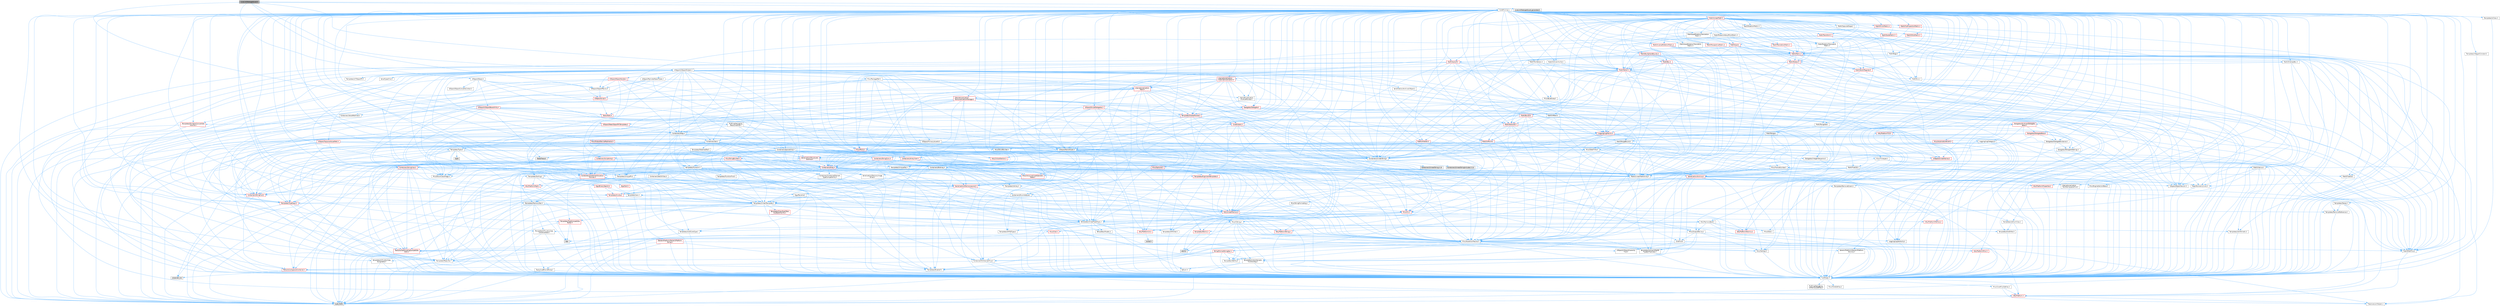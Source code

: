 digraph "LiveLinkRetargetAsset.h"
{
 // INTERACTIVE_SVG=YES
 // LATEX_PDF_SIZE
  bgcolor="transparent";
  edge [fontname=Helvetica,fontsize=10,labelfontname=Helvetica,labelfontsize=10];
  node [fontname=Helvetica,fontsize=10,shape=box,height=0.2,width=0.4];
  Node1 [id="Node000001",label="LiveLinkRetargetAsset.h",height=0.2,width=0.4,color="gray40", fillcolor="grey60", style="filled", fontcolor="black",tooltip=" "];
  Node1 -> Node2 [id="edge1_Node000001_Node000002",color="steelblue1",style="solid",tooltip=" "];
  Node2 [id="Node000002",label="Containers/Map.h",height=0.2,width=0.4,color="grey40", fillcolor="white", style="filled",URL="$df/d79/Map_8h.html",tooltip=" "];
  Node2 -> Node3 [id="edge2_Node000002_Node000003",color="steelblue1",style="solid",tooltip=" "];
  Node3 [id="Node000003",label="CoreTypes.h",height=0.2,width=0.4,color="grey40", fillcolor="white", style="filled",URL="$dc/dec/CoreTypes_8h.html",tooltip=" "];
  Node3 -> Node4 [id="edge3_Node000003_Node000004",color="steelblue1",style="solid",tooltip=" "];
  Node4 [id="Node000004",label="HAL/Platform.h",height=0.2,width=0.4,color="red", fillcolor="#FFF0F0", style="filled",URL="$d9/dd0/Platform_8h.html",tooltip=" "];
  Node4 -> Node7 [id="edge4_Node000004_Node000007",color="steelblue1",style="solid",tooltip=" "];
  Node7 [id="Node000007",label="type_traits",height=0.2,width=0.4,color="grey60", fillcolor="#E0E0E0", style="filled",tooltip=" "];
  Node4 -> Node8 [id="edge5_Node000004_Node000008",color="steelblue1",style="solid",tooltip=" "];
  Node8 [id="Node000008",label="PreprocessorHelpers.h",height=0.2,width=0.4,color="grey40", fillcolor="white", style="filled",URL="$db/ddb/PreprocessorHelpers_8h.html",tooltip=" "];
  Node3 -> Node14 [id="edge6_Node000003_Node000014",color="steelblue1",style="solid",tooltip=" "];
  Node14 [id="Node000014",label="ProfilingDebugging\l/UMemoryDefines.h",height=0.2,width=0.4,color="grey40", fillcolor="white", style="filled",URL="$d2/da2/UMemoryDefines_8h.html",tooltip=" "];
  Node3 -> Node15 [id="edge7_Node000003_Node000015",color="steelblue1",style="solid",tooltip=" "];
  Node15 [id="Node000015",label="Misc/CoreMiscDefines.h",height=0.2,width=0.4,color="grey40", fillcolor="white", style="filled",URL="$da/d38/CoreMiscDefines_8h.html",tooltip=" "];
  Node15 -> Node4 [id="edge8_Node000015_Node000004",color="steelblue1",style="solid",tooltip=" "];
  Node15 -> Node8 [id="edge9_Node000015_Node000008",color="steelblue1",style="solid",tooltip=" "];
  Node3 -> Node16 [id="edge10_Node000003_Node000016",color="steelblue1",style="solid",tooltip=" "];
  Node16 [id="Node000016",label="Misc/CoreDefines.h",height=0.2,width=0.4,color="grey40", fillcolor="white", style="filled",URL="$d3/dd2/CoreDefines_8h.html",tooltip=" "];
  Node2 -> Node17 [id="edge11_Node000002_Node000017",color="steelblue1",style="solid",tooltip=" "];
  Node17 [id="Node000017",label="Algo/Reverse.h",height=0.2,width=0.4,color="grey40", fillcolor="white", style="filled",URL="$d5/d93/Reverse_8h.html",tooltip=" "];
  Node17 -> Node3 [id="edge12_Node000017_Node000003",color="steelblue1",style="solid",tooltip=" "];
  Node17 -> Node18 [id="edge13_Node000017_Node000018",color="steelblue1",style="solid",tooltip=" "];
  Node18 [id="Node000018",label="Templates/UnrealTemplate.h",height=0.2,width=0.4,color="grey40", fillcolor="white", style="filled",URL="$d4/d24/UnrealTemplate_8h.html",tooltip=" "];
  Node18 -> Node3 [id="edge14_Node000018_Node000003",color="steelblue1",style="solid",tooltip=" "];
  Node18 -> Node19 [id="edge15_Node000018_Node000019",color="steelblue1",style="solid",tooltip=" "];
  Node19 [id="Node000019",label="Templates/IsPointer.h",height=0.2,width=0.4,color="grey40", fillcolor="white", style="filled",URL="$d7/d05/IsPointer_8h.html",tooltip=" "];
  Node19 -> Node3 [id="edge16_Node000019_Node000003",color="steelblue1",style="solid",tooltip=" "];
  Node18 -> Node20 [id="edge17_Node000018_Node000020",color="steelblue1",style="solid",tooltip=" "];
  Node20 [id="Node000020",label="HAL/UnrealMemory.h",height=0.2,width=0.4,color="red", fillcolor="#FFF0F0", style="filled",URL="$d9/d96/UnrealMemory_8h.html",tooltip=" "];
  Node20 -> Node3 [id="edge18_Node000020_Node000003",color="steelblue1",style="solid",tooltip=" "];
  Node20 -> Node33 [id="edge19_Node000020_Node000033",color="steelblue1",style="solid",tooltip=" "];
  Node33 [id="Node000033",label="HAL/MemoryBase.h",height=0.2,width=0.4,color="grey40", fillcolor="white", style="filled",URL="$d6/d9f/MemoryBase_8h.html",tooltip=" "];
  Node33 -> Node3 [id="edge20_Node000033_Node000003",color="steelblue1",style="solid",tooltip=" "];
  Node33 -> Node34 [id="edge21_Node000033_Node000034",color="steelblue1",style="solid",tooltip=" "];
  Node34 [id="Node000034",label="HAL/PlatformAtomics.h",height=0.2,width=0.4,color="red", fillcolor="#FFF0F0", style="filled",URL="$d3/d36/PlatformAtomics_8h.html",tooltip=" "];
  Node34 -> Node3 [id="edge22_Node000034_Node000003",color="steelblue1",style="solid",tooltip=" "];
  Node33 -> Node37 [id="edge23_Node000033_Node000037",color="steelblue1",style="solid",tooltip=" "];
  Node37 [id="Node000037",label="HAL/PlatformCrt.h",height=0.2,width=0.4,color="red", fillcolor="#FFF0F0", style="filled",URL="$d8/d75/PlatformCrt_8h.html",tooltip=" "];
  Node37 -> Node38 [id="edge24_Node000037_Node000038",color="steelblue1",style="solid",tooltip=" "];
  Node38 [id="Node000038",label="new",height=0.2,width=0.4,color="grey60", fillcolor="#E0E0E0", style="filled",tooltip=" "];
  Node37 -> Node32 [id="edge25_Node000037_Node000032",color="steelblue1",style="solid",tooltip=" "];
  Node32 [id="Node000032",label="wchar.h",height=0.2,width=0.4,color="grey60", fillcolor="#E0E0E0", style="filled",tooltip=" "];
  Node33 -> Node45 [id="edge26_Node000033_Node000045",color="steelblue1",style="solid",tooltip=" "];
  Node45 [id="Node000045",label="Misc/Exec.h",height=0.2,width=0.4,color="grey40", fillcolor="white", style="filled",URL="$de/ddb/Exec_8h.html",tooltip=" "];
  Node45 -> Node3 [id="edge27_Node000045_Node000003",color="steelblue1",style="solid",tooltip=" "];
  Node45 -> Node46 [id="edge28_Node000045_Node000046",color="steelblue1",style="solid",tooltip=" "];
  Node46 [id="Node000046",label="Misc/AssertionMacros.h",height=0.2,width=0.4,color="grey40", fillcolor="white", style="filled",URL="$d0/dfa/AssertionMacros_8h.html",tooltip=" "];
  Node46 -> Node3 [id="edge29_Node000046_Node000003",color="steelblue1",style="solid",tooltip=" "];
  Node46 -> Node4 [id="edge30_Node000046_Node000004",color="steelblue1",style="solid",tooltip=" "];
  Node46 -> Node47 [id="edge31_Node000046_Node000047",color="steelblue1",style="solid",tooltip=" "];
  Node47 [id="Node000047",label="HAL/PlatformMisc.h",height=0.2,width=0.4,color="red", fillcolor="#FFF0F0", style="filled",URL="$d0/df5/PlatformMisc_8h.html",tooltip=" "];
  Node47 -> Node3 [id="edge32_Node000047_Node000003",color="steelblue1",style="solid",tooltip=" "];
  Node46 -> Node8 [id="edge33_Node000046_Node000008",color="steelblue1",style="solid",tooltip=" "];
  Node46 -> Node63 [id="edge34_Node000046_Node000063",color="steelblue1",style="solid",tooltip=" "];
  Node63 [id="Node000063",label="Templates/EnableIf.h",height=0.2,width=0.4,color="grey40", fillcolor="white", style="filled",URL="$d7/d60/EnableIf_8h.html",tooltip=" "];
  Node63 -> Node3 [id="edge35_Node000063_Node000003",color="steelblue1",style="solid",tooltip=" "];
  Node46 -> Node64 [id="edge36_Node000046_Node000064",color="steelblue1",style="solid",tooltip=" "];
  Node64 [id="Node000064",label="Templates/IsArrayOrRefOf\lTypeByPredicate.h",height=0.2,width=0.4,color="grey40", fillcolor="white", style="filled",URL="$d6/da1/IsArrayOrRefOfTypeByPredicate_8h.html",tooltip=" "];
  Node64 -> Node3 [id="edge37_Node000064_Node000003",color="steelblue1",style="solid",tooltip=" "];
  Node46 -> Node65 [id="edge38_Node000046_Node000065",color="steelblue1",style="solid",tooltip=" "];
  Node65 [id="Node000065",label="Templates/IsValidVariadic\lFunctionArg.h",height=0.2,width=0.4,color="grey40", fillcolor="white", style="filled",URL="$d0/dc8/IsValidVariadicFunctionArg_8h.html",tooltip=" "];
  Node65 -> Node3 [id="edge39_Node000065_Node000003",color="steelblue1",style="solid",tooltip=" "];
  Node65 -> Node66 [id="edge40_Node000065_Node000066",color="steelblue1",style="solid",tooltip=" "];
  Node66 [id="Node000066",label="IsEnum.h",height=0.2,width=0.4,color="grey40", fillcolor="white", style="filled",URL="$d4/de5/IsEnum_8h.html",tooltip=" "];
  Node65 -> Node7 [id="edge41_Node000065_Node000007",color="steelblue1",style="solid",tooltip=" "];
  Node46 -> Node67 [id="edge42_Node000046_Node000067",color="steelblue1",style="solid",tooltip=" "];
  Node67 [id="Node000067",label="Traits/IsCharEncodingCompatible\lWith.h",height=0.2,width=0.4,color="red", fillcolor="#FFF0F0", style="filled",URL="$df/dd1/IsCharEncodingCompatibleWith_8h.html",tooltip=" "];
  Node67 -> Node7 [id="edge43_Node000067_Node000007",color="steelblue1",style="solid",tooltip=" "];
  Node46 -> Node69 [id="edge44_Node000046_Node000069",color="steelblue1",style="solid",tooltip=" "];
  Node69 [id="Node000069",label="Misc/VarArgs.h",height=0.2,width=0.4,color="grey40", fillcolor="white", style="filled",URL="$d5/d6f/VarArgs_8h.html",tooltip=" "];
  Node69 -> Node3 [id="edge45_Node000069_Node000003",color="steelblue1",style="solid",tooltip=" "];
  Node46 -> Node70 [id="edge46_Node000046_Node000070",color="steelblue1",style="solid",tooltip=" "];
  Node70 [id="Node000070",label="String/FormatStringSan.h",height=0.2,width=0.4,color="red", fillcolor="#FFF0F0", style="filled",URL="$d3/d8b/FormatStringSan_8h.html",tooltip=" "];
  Node70 -> Node7 [id="edge47_Node000070_Node000007",color="steelblue1",style="solid",tooltip=" "];
  Node70 -> Node3 [id="edge48_Node000070_Node000003",color="steelblue1",style="solid",tooltip=" "];
  Node70 -> Node71 [id="edge49_Node000070_Node000071",color="steelblue1",style="solid",tooltip=" "];
  Node71 [id="Node000071",label="Templates/Requires.h",height=0.2,width=0.4,color="grey40", fillcolor="white", style="filled",URL="$dc/d96/Requires_8h.html",tooltip=" "];
  Node71 -> Node63 [id="edge50_Node000071_Node000063",color="steelblue1",style="solid",tooltip=" "];
  Node71 -> Node7 [id="edge51_Node000071_Node000007",color="steelblue1",style="solid",tooltip=" "];
  Node70 -> Node72 [id="edge52_Node000070_Node000072",color="steelblue1",style="solid",tooltip=" "];
  Node72 [id="Node000072",label="Templates/Identity.h",height=0.2,width=0.4,color="grey40", fillcolor="white", style="filled",URL="$d0/dd5/Identity_8h.html",tooltip=" "];
  Node70 -> Node65 [id="edge53_Node000070_Node000065",color="steelblue1",style="solid",tooltip=" "];
  Node70 -> Node23 [id="edge54_Node000070_Node000023",color="steelblue1",style="solid",tooltip=" "];
  Node23 [id="Node000023",label="Containers/ContainersFwd.h",height=0.2,width=0.4,color="grey40", fillcolor="white", style="filled",URL="$d4/d0a/ContainersFwd_8h.html",tooltip=" "];
  Node23 -> Node4 [id="edge55_Node000023_Node000004",color="steelblue1",style="solid",tooltip=" "];
  Node23 -> Node3 [id="edge56_Node000023_Node000003",color="steelblue1",style="solid",tooltip=" "];
  Node23 -> Node24 [id="edge57_Node000023_Node000024",color="steelblue1",style="solid",tooltip=" "];
  Node24 [id="Node000024",label="Traits/IsContiguousContainer.h",height=0.2,width=0.4,color="red", fillcolor="#FFF0F0", style="filled",URL="$d5/d3c/IsContiguousContainer_8h.html",tooltip=" "];
  Node24 -> Node3 [id="edge58_Node000024_Node000003",color="steelblue1",style="solid",tooltip=" "];
  Node24 -> Node26 [id="edge59_Node000024_Node000026",color="steelblue1",style="solid",tooltip=" "];
  Node26 [id="Node000026",label="initializer_list",height=0.2,width=0.4,color="grey60", fillcolor="#E0E0E0", style="filled",tooltip=" "];
  Node46 -> Node76 [id="edge60_Node000046_Node000076",color="steelblue1",style="solid",tooltip=" "];
  Node76 [id="Node000076",label="atomic",height=0.2,width=0.4,color="grey60", fillcolor="#E0E0E0", style="filled",tooltip=" "];
  Node33 -> Node77 [id="edge61_Node000033_Node000077",color="steelblue1",style="solid",tooltip=" "];
  Node77 [id="Node000077",label="Misc/OutputDevice.h",height=0.2,width=0.4,color="grey40", fillcolor="white", style="filled",URL="$d7/d32/OutputDevice_8h.html",tooltip=" "];
  Node77 -> Node22 [id="edge62_Node000077_Node000022",color="steelblue1",style="solid",tooltip=" "];
  Node22 [id="Node000022",label="CoreFwd.h",height=0.2,width=0.4,color="grey40", fillcolor="white", style="filled",URL="$d1/d1e/CoreFwd_8h.html",tooltip=" "];
  Node22 -> Node3 [id="edge63_Node000022_Node000003",color="steelblue1",style="solid",tooltip=" "];
  Node22 -> Node23 [id="edge64_Node000022_Node000023",color="steelblue1",style="solid",tooltip=" "];
  Node22 -> Node27 [id="edge65_Node000022_Node000027",color="steelblue1",style="solid",tooltip=" "];
  Node27 [id="Node000027",label="Math/MathFwd.h",height=0.2,width=0.4,color="grey40", fillcolor="white", style="filled",URL="$d2/d10/MathFwd_8h.html",tooltip=" "];
  Node27 -> Node4 [id="edge66_Node000027_Node000004",color="steelblue1",style="solid",tooltip=" "];
  Node22 -> Node28 [id="edge67_Node000022_Node000028",color="steelblue1",style="solid",tooltip=" "];
  Node28 [id="Node000028",label="UObject/UObjectHierarchy\lFwd.h",height=0.2,width=0.4,color="grey40", fillcolor="white", style="filled",URL="$d3/d13/UObjectHierarchyFwd_8h.html",tooltip=" "];
  Node77 -> Node3 [id="edge68_Node000077_Node000003",color="steelblue1",style="solid",tooltip=" "];
  Node77 -> Node78 [id="edge69_Node000077_Node000078",color="steelblue1",style="solid",tooltip=" "];
  Node78 [id="Node000078",label="Logging/LogVerbosity.h",height=0.2,width=0.4,color="grey40", fillcolor="white", style="filled",URL="$d2/d8f/LogVerbosity_8h.html",tooltip=" "];
  Node78 -> Node3 [id="edge70_Node000078_Node000003",color="steelblue1",style="solid",tooltip=" "];
  Node77 -> Node69 [id="edge71_Node000077_Node000069",color="steelblue1",style="solid",tooltip=" "];
  Node77 -> Node64 [id="edge72_Node000077_Node000064",color="steelblue1",style="solid",tooltip=" "];
  Node77 -> Node65 [id="edge73_Node000077_Node000065",color="steelblue1",style="solid",tooltip=" "];
  Node77 -> Node67 [id="edge74_Node000077_Node000067",color="steelblue1",style="solid",tooltip=" "];
  Node33 -> Node79 [id="edge75_Node000033_Node000079",color="steelblue1",style="solid",tooltip=" "];
  Node79 [id="Node000079",label="Templates/Atomic.h",height=0.2,width=0.4,color="red", fillcolor="#FFF0F0", style="filled",URL="$d3/d91/Atomic_8h.html",tooltip=" "];
  Node79 -> Node76 [id="edge76_Node000079_Node000076",color="steelblue1",style="solid",tooltip=" "];
  Node20 -> Node88 [id="edge77_Node000020_Node000088",color="steelblue1",style="solid",tooltip=" "];
  Node88 [id="Node000088",label="HAL/PlatformMemory.h",height=0.2,width=0.4,color="red", fillcolor="#FFF0F0", style="filled",URL="$de/d68/PlatformMemory_8h.html",tooltip=" "];
  Node88 -> Node3 [id="edge78_Node000088_Node000003",color="steelblue1",style="solid",tooltip=" "];
  Node20 -> Node19 [id="edge79_Node000020_Node000019",color="steelblue1",style="solid",tooltip=" "];
  Node18 -> Node91 [id="edge80_Node000018_Node000091",color="steelblue1",style="solid",tooltip=" "];
  Node91 [id="Node000091",label="Templates/CopyQualifiers\lAndRefsFromTo.h",height=0.2,width=0.4,color="red", fillcolor="#FFF0F0", style="filled",URL="$d3/db3/CopyQualifiersAndRefsFromTo_8h.html",tooltip=" "];
  Node18 -> Node93 [id="edge81_Node000018_Node000093",color="steelblue1",style="solid",tooltip=" "];
  Node93 [id="Node000093",label="Templates/UnrealTypeTraits.h",height=0.2,width=0.4,color="grey40", fillcolor="white", style="filled",URL="$d2/d2d/UnrealTypeTraits_8h.html",tooltip=" "];
  Node93 -> Node3 [id="edge82_Node000093_Node000003",color="steelblue1",style="solid",tooltip=" "];
  Node93 -> Node19 [id="edge83_Node000093_Node000019",color="steelblue1",style="solid",tooltip=" "];
  Node93 -> Node46 [id="edge84_Node000093_Node000046",color="steelblue1",style="solid",tooltip=" "];
  Node93 -> Node84 [id="edge85_Node000093_Node000084",color="steelblue1",style="solid",tooltip=" "];
  Node84 [id="Node000084",label="Templates/AndOrNot.h",height=0.2,width=0.4,color="grey40", fillcolor="white", style="filled",URL="$db/d0a/AndOrNot_8h.html",tooltip=" "];
  Node84 -> Node3 [id="edge86_Node000084_Node000003",color="steelblue1",style="solid",tooltip=" "];
  Node93 -> Node63 [id="edge87_Node000093_Node000063",color="steelblue1",style="solid",tooltip=" "];
  Node93 -> Node94 [id="edge88_Node000093_Node000094",color="steelblue1",style="solid",tooltip=" "];
  Node94 [id="Node000094",label="Templates/IsArithmetic.h",height=0.2,width=0.4,color="grey40", fillcolor="white", style="filled",URL="$d2/d5d/IsArithmetic_8h.html",tooltip=" "];
  Node94 -> Node3 [id="edge89_Node000094_Node000003",color="steelblue1",style="solid",tooltip=" "];
  Node93 -> Node66 [id="edge90_Node000093_Node000066",color="steelblue1",style="solid",tooltip=" "];
  Node93 -> Node95 [id="edge91_Node000093_Node000095",color="steelblue1",style="solid",tooltip=" "];
  Node95 [id="Node000095",label="Templates/Models.h",height=0.2,width=0.4,color="grey40", fillcolor="white", style="filled",URL="$d3/d0c/Models_8h.html",tooltip=" "];
  Node95 -> Node72 [id="edge92_Node000095_Node000072",color="steelblue1",style="solid",tooltip=" "];
  Node93 -> Node96 [id="edge93_Node000093_Node000096",color="steelblue1",style="solid",tooltip=" "];
  Node96 [id="Node000096",label="Templates/IsPODType.h",height=0.2,width=0.4,color="grey40", fillcolor="white", style="filled",URL="$d7/db1/IsPODType_8h.html",tooltip=" "];
  Node96 -> Node3 [id="edge94_Node000096_Node000003",color="steelblue1",style="solid",tooltip=" "];
  Node93 -> Node97 [id="edge95_Node000093_Node000097",color="steelblue1",style="solid",tooltip=" "];
  Node97 [id="Node000097",label="Templates/IsUECoreType.h",height=0.2,width=0.4,color="grey40", fillcolor="white", style="filled",URL="$d1/db8/IsUECoreType_8h.html",tooltip=" "];
  Node97 -> Node3 [id="edge96_Node000097_Node000003",color="steelblue1",style="solid",tooltip=" "];
  Node97 -> Node7 [id="edge97_Node000097_Node000007",color="steelblue1",style="solid",tooltip=" "];
  Node93 -> Node85 [id="edge98_Node000093_Node000085",color="steelblue1",style="solid",tooltip=" "];
  Node85 [id="Node000085",label="Templates/IsTriviallyCopy\lConstructible.h",height=0.2,width=0.4,color="grey40", fillcolor="white", style="filled",URL="$d3/d78/IsTriviallyCopyConstructible_8h.html",tooltip=" "];
  Node85 -> Node3 [id="edge99_Node000085_Node000003",color="steelblue1",style="solid",tooltip=" "];
  Node85 -> Node7 [id="edge100_Node000085_Node000007",color="steelblue1",style="solid",tooltip=" "];
  Node18 -> Node98 [id="edge101_Node000018_Node000098",color="steelblue1",style="solid",tooltip=" "];
  Node98 [id="Node000098",label="Templates/RemoveReference.h",height=0.2,width=0.4,color="grey40", fillcolor="white", style="filled",URL="$da/dbe/RemoveReference_8h.html",tooltip=" "];
  Node98 -> Node3 [id="edge102_Node000098_Node000003",color="steelblue1",style="solid",tooltip=" "];
  Node18 -> Node71 [id="edge103_Node000018_Node000071",color="steelblue1",style="solid",tooltip=" "];
  Node18 -> Node99 [id="edge104_Node000018_Node000099",color="steelblue1",style="solid",tooltip=" "];
  Node99 [id="Node000099",label="Templates/TypeCompatible\lBytes.h",height=0.2,width=0.4,color="red", fillcolor="#FFF0F0", style="filled",URL="$df/d0a/TypeCompatibleBytes_8h.html",tooltip=" "];
  Node99 -> Node3 [id="edge105_Node000099_Node000003",color="steelblue1",style="solid",tooltip=" "];
  Node99 -> Node38 [id="edge106_Node000099_Node000038",color="steelblue1",style="solid",tooltip=" "];
  Node99 -> Node7 [id="edge107_Node000099_Node000007",color="steelblue1",style="solid",tooltip=" "];
  Node18 -> Node72 [id="edge108_Node000018_Node000072",color="steelblue1",style="solid",tooltip=" "];
  Node18 -> Node24 [id="edge109_Node000018_Node000024",color="steelblue1",style="solid",tooltip=" "];
  Node18 -> Node100 [id="edge110_Node000018_Node000100",color="steelblue1",style="solid",tooltip=" "];
  Node100 [id="Node000100",label="Traits/UseBitwiseSwap.h",height=0.2,width=0.4,color="grey40", fillcolor="white", style="filled",URL="$db/df3/UseBitwiseSwap_8h.html",tooltip=" "];
  Node100 -> Node3 [id="edge111_Node000100_Node000003",color="steelblue1",style="solid",tooltip=" "];
  Node100 -> Node7 [id="edge112_Node000100_Node000007",color="steelblue1",style="solid",tooltip=" "];
  Node18 -> Node7 [id="edge113_Node000018_Node000007",color="steelblue1",style="solid",tooltip=" "];
  Node2 -> Node101 [id="edge114_Node000002_Node000101",color="steelblue1",style="solid",tooltip=" "];
  Node101 [id="Node000101",label="Containers/ContainerElement\lTypeCompatibility.h",height=0.2,width=0.4,color="grey40", fillcolor="white", style="filled",URL="$df/ddf/ContainerElementTypeCompatibility_8h.html",tooltip=" "];
  Node101 -> Node3 [id="edge115_Node000101_Node000003",color="steelblue1",style="solid",tooltip=" "];
  Node101 -> Node93 [id="edge116_Node000101_Node000093",color="steelblue1",style="solid",tooltip=" "];
  Node2 -> Node102 [id="edge117_Node000002_Node000102",color="steelblue1",style="solid",tooltip=" "];
  Node102 [id="Node000102",label="Containers/Set.h",height=0.2,width=0.4,color="grey40", fillcolor="white", style="filled",URL="$d4/d45/Set_8h.html",tooltip=" "];
  Node102 -> Node103 [id="edge118_Node000102_Node000103",color="steelblue1",style="solid",tooltip=" "];
  Node103 [id="Node000103",label="Containers/ContainerAllocation\lPolicies.h",height=0.2,width=0.4,color="red", fillcolor="#FFF0F0", style="filled",URL="$d7/dff/ContainerAllocationPolicies_8h.html",tooltip=" "];
  Node103 -> Node3 [id="edge119_Node000103_Node000003",color="steelblue1",style="solid",tooltip=" "];
  Node103 -> Node103 [id="edge120_Node000103_Node000103",color="steelblue1",style="solid",tooltip=" "];
  Node103 -> Node105 [id="edge121_Node000103_Node000105",color="steelblue1",style="solid",tooltip=" "];
  Node105 [id="Node000105",label="HAL/PlatformMath.h",height=0.2,width=0.4,color="red", fillcolor="#FFF0F0", style="filled",URL="$dc/d53/PlatformMath_8h.html",tooltip=" "];
  Node105 -> Node3 [id="edge122_Node000105_Node000003",color="steelblue1",style="solid",tooltip=" "];
  Node103 -> Node20 [id="edge123_Node000103_Node000020",color="steelblue1",style="solid",tooltip=" "];
  Node103 -> Node52 [id="edge124_Node000103_Node000052",color="steelblue1",style="solid",tooltip=" "];
  Node52 [id="Node000052",label="Math/NumericLimits.h",height=0.2,width=0.4,color="grey40", fillcolor="white", style="filled",URL="$df/d1b/NumericLimits_8h.html",tooltip=" "];
  Node52 -> Node3 [id="edge125_Node000052_Node000003",color="steelblue1",style="solid",tooltip=" "];
  Node103 -> Node46 [id="edge126_Node000103_Node000046",color="steelblue1",style="solid",tooltip=" "];
  Node103 -> Node114 [id="edge127_Node000103_Node000114",color="steelblue1",style="solid",tooltip=" "];
  Node114 [id="Node000114",label="Templates/MemoryOps.h",height=0.2,width=0.4,color="grey40", fillcolor="white", style="filled",URL="$db/dea/MemoryOps_8h.html",tooltip=" "];
  Node114 -> Node3 [id="edge128_Node000114_Node000003",color="steelblue1",style="solid",tooltip=" "];
  Node114 -> Node20 [id="edge129_Node000114_Node000020",color="steelblue1",style="solid",tooltip=" "];
  Node114 -> Node86 [id="edge130_Node000114_Node000086",color="steelblue1",style="solid",tooltip=" "];
  Node86 [id="Node000086",label="Templates/IsTriviallyCopy\lAssignable.h",height=0.2,width=0.4,color="grey40", fillcolor="white", style="filled",URL="$d2/df2/IsTriviallyCopyAssignable_8h.html",tooltip=" "];
  Node86 -> Node3 [id="edge131_Node000086_Node000003",color="steelblue1",style="solid",tooltip=" "];
  Node86 -> Node7 [id="edge132_Node000086_Node000007",color="steelblue1",style="solid",tooltip=" "];
  Node114 -> Node85 [id="edge133_Node000114_Node000085",color="steelblue1",style="solid",tooltip=" "];
  Node114 -> Node71 [id="edge134_Node000114_Node000071",color="steelblue1",style="solid",tooltip=" "];
  Node114 -> Node93 [id="edge135_Node000114_Node000093",color="steelblue1",style="solid",tooltip=" "];
  Node114 -> Node100 [id="edge136_Node000114_Node000100",color="steelblue1",style="solid",tooltip=" "];
  Node114 -> Node38 [id="edge137_Node000114_Node000038",color="steelblue1",style="solid",tooltip=" "];
  Node114 -> Node7 [id="edge138_Node000114_Node000007",color="steelblue1",style="solid",tooltip=" "];
  Node103 -> Node99 [id="edge139_Node000103_Node000099",color="steelblue1",style="solid",tooltip=" "];
  Node103 -> Node7 [id="edge140_Node000103_Node000007",color="steelblue1",style="solid",tooltip=" "];
  Node102 -> Node101 [id="edge141_Node000102_Node000101",color="steelblue1",style="solid",tooltip=" "];
  Node102 -> Node115 [id="edge142_Node000102_Node000115",color="steelblue1",style="solid",tooltip=" "];
  Node115 [id="Node000115",label="Containers/SetUtilities.h",height=0.2,width=0.4,color="grey40", fillcolor="white", style="filled",URL="$dc/de5/SetUtilities_8h.html",tooltip=" "];
  Node115 -> Node3 [id="edge143_Node000115_Node000003",color="steelblue1",style="solid",tooltip=" "];
  Node115 -> Node116 [id="edge144_Node000115_Node000116",color="steelblue1",style="solid",tooltip=" "];
  Node116 [id="Node000116",label="Serialization/MemoryLayout.h",height=0.2,width=0.4,color="red", fillcolor="#FFF0F0", style="filled",URL="$d7/d66/MemoryLayout_8h.html",tooltip=" "];
  Node116 -> Node119 [id="edge145_Node000116_Node000119",color="steelblue1",style="solid",tooltip=" "];
  Node119 [id="Node000119",label="Containers/EnumAsByte.h",height=0.2,width=0.4,color="grey40", fillcolor="white", style="filled",URL="$d6/d9a/EnumAsByte_8h.html",tooltip=" "];
  Node119 -> Node3 [id="edge146_Node000119_Node000003",color="steelblue1",style="solid",tooltip=" "];
  Node119 -> Node96 [id="edge147_Node000119_Node000096",color="steelblue1",style="solid",tooltip=" "];
  Node119 -> Node120 [id="edge148_Node000119_Node000120",color="steelblue1",style="solid",tooltip=" "];
  Node120 [id="Node000120",label="Templates/TypeHash.h",height=0.2,width=0.4,color="red", fillcolor="#FFF0F0", style="filled",URL="$d1/d62/TypeHash_8h.html",tooltip=" "];
  Node120 -> Node3 [id="edge149_Node000120_Node000003",color="steelblue1",style="solid",tooltip=" "];
  Node120 -> Node71 [id="edge150_Node000120_Node000071",color="steelblue1",style="solid",tooltip=" "];
  Node120 -> Node121 [id="edge151_Node000120_Node000121",color="steelblue1",style="solid",tooltip=" "];
  Node121 [id="Node000121",label="Misc/Crc.h",height=0.2,width=0.4,color="red", fillcolor="#FFF0F0", style="filled",URL="$d4/dd2/Crc_8h.html",tooltip=" "];
  Node121 -> Node3 [id="edge152_Node000121_Node000003",color="steelblue1",style="solid",tooltip=" "];
  Node121 -> Node29 [id="edge153_Node000121_Node000029",color="steelblue1",style="solid",tooltip=" "];
  Node29 [id="Node000029",label="HAL/PlatformString.h",height=0.2,width=0.4,color="red", fillcolor="#FFF0F0", style="filled",URL="$db/db5/PlatformString_8h.html",tooltip=" "];
  Node29 -> Node3 [id="edge154_Node000029_Node000003",color="steelblue1",style="solid",tooltip=" "];
  Node121 -> Node46 [id="edge155_Node000121_Node000046",color="steelblue1",style="solid",tooltip=" "];
  Node121 -> Node122 [id="edge156_Node000121_Node000122",color="steelblue1",style="solid",tooltip=" "];
  Node122 [id="Node000122",label="Misc/CString.h",height=0.2,width=0.4,color="grey40", fillcolor="white", style="filled",URL="$d2/d49/CString_8h.html",tooltip=" "];
  Node122 -> Node3 [id="edge157_Node000122_Node000003",color="steelblue1",style="solid",tooltip=" "];
  Node122 -> Node37 [id="edge158_Node000122_Node000037",color="steelblue1",style="solid",tooltip=" "];
  Node122 -> Node29 [id="edge159_Node000122_Node000029",color="steelblue1",style="solid",tooltip=" "];
  Node122 -> Node46 [id="edge160_Node000122_Node000046",color="steelblue1",style="solid",tooltip=" "];
  Node122 -> Node123 [id="edge161_Node000122_Node000123",color="steelblue1",style="solid",tooltip=" "];
  Node123 [id="Node000123",label="Misc/Char.h",height=0.2,width=0.4,color="red", fillcolor="#FFF0F0", style="filled",URL="$d0/d58/Char_8h.html",tooltip=" "];
  Node123 -> Node3 [id="edge162_Node000123_Node000003",color="steelblue1",style="solid",tooltip=" "];
  Node123 -> Node7 [id="edge163_Node000123_Node000007",color="steelblue1",style="solid",tooltip=" "];
  Node122 -> Node69 [id="edge164_Node000122_Node000069",color="steelblue1",style="solid",tooltip=" "];
  Node122 -> Node64 [id="edge165_Node000122_Node000064",color="steelblue1",style="solid",tooltip=" "];
  Node122 -> Node65 [id="edge166_Node000122_Node000065",color="steelblue1",style="solid",tooltip=" "];
  Node122 -> Node67 [id="edge167_Node000122_Node000067",color="steelblue1",style="solid",tooltip=" "];
  Node121 -> Node123 [id="edge168_Node000121_Node000123",color="steelblue1",style="solid",tooltip=" "];
  Node121 -> Node93 [id="edge169_Node000121_Node000093",color="steelblue1",style="solid",tooltip=" "];
  Node120 -> Node7 [id="edge170_Node000120_Node000007",color="steelblue1",style="solid",tooltip=" "];
  Node116 -> Node49 [id="edge171_Node000116_Node000049",color="steelblue1",style="solid",tooltip=" "];
  Node49 [id="Node000049",label="Containers/StringFwd.h",height=0.2,width=0.4,color="red", fillcolor="#FFF0F0", style="filled",URL="$df/d37/StringFwd_8h.html",tooltip=" "];
  Node49 -> Node3 [id="edge172_Node000049_Node000003",color="steelblue1",style="solid",tooltip=" "];
  Node49 -> Node24 [id="edge173_Node000049_Node000024",color="steelblue1",style="solid",tooltip=" "];
  Node116 -> Node20 [id="edge174_Node000116_Node000020",color="steelblue1",style="solid",tooltip=" "];
  Node116 -> Node63 [id="edge175_Node000116_Node000063",color="steelblue1",style="solid",tooltip=" "];
  Node116 -> Node95 [id="edge176_Node000116_Node000095",color="steelblue1",style="solid",tooltip=" "];
  Node116 -> Node18 [id="edge177_Node000116_Node000018",color="steelblue1",style="solid",tooltip=" "];
  Node115 -> Node114 [id="edge178_Node000115_Node000114",color="steelblue1",style="solid",tooltip=" "];
  Node115 -> Node93 [id="edge179_Node000115_Node000093",color="steelblue1",style="solid",tooltip=" "];
  Node102 -> Node129 [id="edge180_Node000102_Node000129",color="steelblue1",style="solid",tooltip=" "];
  Node129 [id="Node000129",label="Containers/SparseArray.h",height=0.2,width=0.4,color="grey40", fillcolor="white", style="filled",URL="$d5/dbf/SparseArray_8h.html",tooltip=" "];
  Node129 -> Node3 [id="edge181_Node000129_Node000003",color="steelblue1",style="solid",tooltip=" "];
  Node129 -> Node46 [id="edge182_Node000129_Node000046",color="steelblue1",style="solid",tooltip=" "];
  Node129 -> Node20 [id="edge183_Node000129_Node000020",color="steelblue1",style="solid",tooltip=" "];
  Node129 -> Node93 [id="edge184_Node000129_Node000093",color="steelblue1",style="solid",tooltip=" "];
  Node129 -> Node18 [id="edge185_Node000129_Node000018",color="steelblue1",style="solid",tooltip=" "];
  Node129 -> Node103 [id="edge186_Node000129_Node000103",color="steelblue1",style="solid",tooltip=" "];
  Node129 -> Node130 [id="edge187_Node000129_Node000130",color="steelblue1",style="solid",tooltip=" "];
  Node130 [id="Node000130",label="Templates/Less.h",height=0.2,width=0.4,color="grey40", fillcolor="white", style="filled",URL="$de/dc8/Less_8h.html",tooltip=" "];
  Node130 -> Node3 [id="edge188_Node000130_Node000003",color="steelblue1",style="solid",tooltip=" "];
  Node130 -> Node18 [id="edge189_Node000130_Node000018",color="steelblue1",style="solid",tooltip=" "];
  Node129 -> Node131 [id="edge190_Node000129_Node000131",color="steelblue1",style="solid",tooltip=" "];
  Node131 [id="Node000131",label="Containers/Array.h",height=0.2,width=0.4,color="red", fillcolor="#FFF0F0", style="filled",URL="$df/dd0/Array_8h.html",tooltip=" "];
  Node131 -> Node3 [id="edge191_Node000131_Node000003",color="steelblue1",style="solid",tooltip=" "];
  Node131 -> Node46 [id="edge192_Node000131_Node000046",color="steelblue1",style="solid",tooltip=" "];
  Node131 -> Node132 [id="edge193_Node000131_Node000132",color="steelblue1",style="solid",tooltip=" "];
  Node132 [id="Node000132",label="Misc/IntrusiveUnsetOptional\lState.h",height=0.2,width=0.4,color="red", fillcolor="#FFF0F0", style="filled",URL="$d2/d0a/IntrusiveUnsetOptionalState_8h.html",tooltip=" "];
  Node131 -> Node20 [id="edge194_Node000131_Node000020",color="steelblue1",style="solid",tooltip=" "];
  Node131 -> Node93 [id="edge195_Node000131_Node000093",color="steelblue1",style="solid",tooltip=" "];
  Node131 -> Node18 [id="edge196_Node000131_Node000018",color="steelblue1",style="solid",tooltip=" "];
  Node131 -> Node103 [id="edge197_Node000131_Node000103",color="steelblue1",style="solid",tooltip=" "];
  Node131 -> Node101 [id="edge198_Node000131_Node000101",color="steelblue1",style="solid",tooltip=" "];
  Node131 -> Node137 [id="edge199_Node000131_Node000137",color="steelblue1",style="solid",tooltip=" "];
  Node137 [id="Node000137",label="Serialization/Archive.h",height=0.2,width=0.4,color="red", fillcolor="#FFF0F0", style="filled",URL="$d7/d3b/Archive_8h.html",tooltip=" "];
  Node137 -> Node22 [id="edge200_Node000137_Node000022",color="steelblue1",style="solid",tooltip=" "];
  Node137 -> Node3 [id="edge201_Node000137_Node000003",color="steelblue1",style="solid",tooltip=" "];
  Node137 -> Node138 [id="edge202_Node000137_Node000138",color="steelblue1",style="solid",tooltip=" "];
  Node138 [id="Node000138",label="HAL/PlatformProperties.h",height=0.2,width=0.4,color="red", fillcolor="#FFF0F0", style="filled",URL="$d9/db0/PlatformProperties_8h.html",tooltip=" "];
  Node138 -> Node3 [id="edge203_Node000138_Node000003",color="steelblue1",style="solid",tooltip=" "];
  Node137 -> Node141 [id="edge204_Node000137_Node000141",color="steelblue1",style="solid",tooltip=" "];
  Node141 [id="Node000141",label="Internationalization\l/TextNamespaceFwd.h",height=0.2,width=0.4,color="grey40", fillcolor="white", style="filled",URL="$d8/d97/TextNamespaceFwd_8h.html",tooltip=" "];
  Node141 -> Node3 [id="edge205_Node000141_Node000003",color="steelblue1",style="solid",tooltip=" "];
  Node137 -> Node27 [id="edge206_Node000137_Node000027",color="steelblue1",style="solid",tooltip=" "];
  Node137 -> Node46 [id="edge207_Node000137_Node000046",color="steelblue1",style="solid",tooltip=" "];
  Node137 -> Node142 [id="edge208_Node000137_Node000142",color="steelblue1",style="solid",tooltip=" "];
  Node142 [id="Node000142",label="Misc/EngineVersionBase.h",height=0.2,width=0.4,color="grey40", fillcolor="white", style="filled",URL="$d5/d2b/EngineVersionBase_8h.html",tooltip=" "];
  Node142 -> Node3 [id="edge209_Node000142_Node000003",color="steelblue1",style="solid",tooltip=" "];
  Node137 -> Node69 [id="edge210_Node000137_Node000069",color="steelblue1",style="solid",tooltip=" "];
  Node137 -> Node63 [id="edge211_Node000137_Node000063",color="steelblue1",style="solid",tooltip=" "];
  Node137 -> Node64 [id="edge212_Node000137_Node000064",color="steelblue1",style="solid",tooltip=" "];
  Node137 -> Node145 [id="edge213_Node000137_Node000145",color="steelblue1",style="solid",tooltip=" "];
  Node145 [id="Node000145",label="Templates/IsEnumClass.h",height=0.2,width=0.4,color="grey40", fillcolor="white", style="filled",URL="$d7/d15/IsEnumClass_8h.html",tooltip=" "];
  Node145 -> Node3 [id="edge214_Node000145_Node000003",color="steelblue1",style="solid",tooltip=" "];
  Node145 -> Node84 [id="edge215_Node000145_Node000084",color="steelblue1",style="solid",tooltip=" "];
  Node137 -> Node65 [id="edge216_Node000137_Node000065",color="steelblue1",style="solid",tooltip=" "];
  Node137 -> Node18 [id="edge217_Node000137_Node000018",color="steelblue1",style="solid",tooltip=" "];
  Node137 -> Node67 [id="edge218_Node000137_Node000067",color="steelblue1",style="solid",tooltip=" "];
  Node137 -> Node146 [id="edge219_Node000137_Node000146",color="steelblue1",style="solid",tooltip=" "];
  Node146 [id="Node000146",label="UObject/ObjectVersion.h",height=0.2,width=0.4,color="grey40", fillcolor="white", style="filled",URL="$da/d63/ObjectVersion_8h.html",tooltip=" "];
  Node146 -> Node3 [id="edge220_Node000146_Node000003",color="steelblue1",style="solid",tooltip=" "];
  Node131 -> Node147 [id="edge221_Node000131_Node000147",color="steelblue1",style="solid",tooltip=" "];
  Node147 [id="Node000147",label="Serialization/MemoryImage\lWriter.h",height=0.2,width=0.4,color="grey40", fillcolor="white", style="filled",URL="$d0/d08/MemoryImageWriter_8h.html",tooltip=" "];
  Node147 -> Node3 [id="edge222_Node000147_Node000003",color="steelblue1",style="solid",tooltip=" "];
  Node147 -> Node116 [id="edge223_Node000147_Node000116",color="steelblue1",style="solid",tooltip=" "];
  Node131 -> Node150 [id="edge224_Node000131_Node000150",color="steelblue1",style="solid",tooltip=" "];
  Node150 [id="Node000150",label="Templates/Invoke.h",height=0.2,width=0.4,color="red", fillcolor="#FFF0F0", style="filled",URL="$d7/deb/Invoke_8h.html",tooltip=" "];
  Node150 -> Node3 [id="edge225_Node000150_Node000003",color="steelblue1",style="solid",tooltip=" "];
  Node150 -> Node18 [id="edge226_Node000150_Node000018",color="steelblue1",style="solid",tooltip=" "];
  Node150 -> Node7 [id="edge227_Node000150_Node000007",color="steelblue1",style="solid",tooltip=" "];
  Node131 -> Node130 [id="edge228_Node000131_Node000130",color="steelblue1",style="solid",tooltip=" "];
  Node131 -> Node71 [id="edge229_Node000131_Node000071",color="steelblue1",style="solid",tooltip=" "];
  Node131 -> Node162 [id="edge230_Node000131_Node000162",color="steelblue1",style="solid",tooltip=" "];
  Node162 [id="Node000162",label="Templates/Sorting.h",height=0.2,width=0.4,color="grey40", fillcolor="white", style="filled",URL="$d3/d9e/Sorting_8h.html",tooltip=" "];
  Node162 -> Node3 [id="edge231_Node000162_Node000003",color="steelblue1",style="solid",tooltip=" "];
  Node162 -> Node158 [id="edge232_Node000162_Node000158",color="steelblue1",style="solid",tooltip=" "];
  Node158 [id="Node000158",label="Algo/BinarySearch.h",height=0.2,width=0.4,color="red", fillcolor="#FFF0F0", style="filled",URL="$db/db4/BinarySearch_8h.html",tooltip=" "];
  Node158 -> Node150 [id="edge233_Node000158_Node000150",color="steelblue1",style="solid",tooltip=" "];
  Node158 -> Node130 [id="edge234_Node000158_Node000130",color="steelblue1",style="solid",tooltip=" "];
  Node162 -> Node163 [id="edge235_Node000162_Node000163",color="steelblue1",style="solid",tooltip=" "];
  Node163 [id="Node000163",label="Algo/Sort.h",height=0.2,width=0.4,color="red", fillcolor="#FFF0F0", style="filled",URL="$d1/d87/Sort_8h.html",tooltip=" "];
  Node162 -> Node105 [id="edge236_Node000162_Node000105",color="steelblue1",style="solid",tooltip=" "];
  Node162 -> Node130 [id="edge237_Node000162_Node000130",color="steelblue1",style="solid",tooltip=" "];
  Node131 -> Node166 [id="edge238_Node000131_Node000166",color="steelblue1",style="solid",tooltip=" "];
  Node166 [id="Node000166",label="Templates/AlignmentTemplates.h",height=0.2,width=0.4,color="red", fillcolor="#FFF0F0", style="filled",URL="$dd/d32/AlignmentTemplates_8h.html",tooltip=" "];
  Node166 -> Node3 [id="edge239_Node000166_Node000003",color="steelblue1",style="solid",tooltip=" "];
  Node166 -> Node19 [id="edge240_Node000166_Node000019",color="steelblue1",style="solid",tooltip=" "];
  Node131 -> Node7 [id="edge241_Node000131_Node000007",color="steelblue1",style="solid",tooltip=" "];
  Node129 -> Node165 [id="edge242_Node000129_Node000165",color="steelblue1",style="solid",tooltip=" "];
  Node165 [id="Node000165",label="Math/UnrealMathUtility.h",height=0.2,width=0.4,color="grey40", fillcolor="white", style="filled",URL="$db/db8/UnrealMathUtility_8h.html",tooltip=" "];
  Node165 -> Node3 [id="edge243_Node000165_Node000003",color="steelblue1",style="solid",tooltip=" "];
  Node165 -> Node46 [id="edge244_Node000165_Node000046",color="steelblue1",style="solid",tooltip=" "];
  Node165 -> Node105 [id="edge245_Node000165_Node000105",color="steelblue1",style="solid",tooltip=" "];
  Node165 -> Node27 [id="edge246_Node000165_Node000027",color="steelblue1",style="solid",tooltip=" "];
  Node165 -> Node72 [id="edge247_Node000165_Node000072",color="steelblue1",style="solid",tooltip=" "];
  Node165 -> Node71 [id="edge248_Node000165_Node000071",color="steelblue1",style="solid",tooltip=" "];
  Node129 -> Node167 [id="edge249_Node000129_Node000167",color="steelblue1",style="solid",tooltip=" "];
  Node167 [id="Node000167",label="Containers/ScriptArray.h",height=0.2,width=0.4,color="red", fillcolor="#FFF0F0", style="filled",URL="$dc/daf/ScriptArray_8h.html",tooltip=" "];
  Node167 -> Node3 [id="edge250_Node000167_Node000003",color="steelblue1",style="solid",tooltip=" "];
  Node167 -> Node46 [id="edge251_Node000167_Node000046",color="steelblue1",style="solid",tooltip=" "];
  Node167 -> Node20 [id="edge252_Node000167_Node000020",color="steelblue1",style="solid",tooltip=" "];
  Node167 -> Node103 [id="edge253_Node000167_Node000103",color="steelblue1",style="solid",tooltip=" "];
  Node167 -> Node131 [id="edge254_Node000167_Node000131",color="steelblue1",style="solid",tooltip=" "];
  Node167 -> Node26 [id="edge255_Node000167_Node000026",color="steelblue1",style="solid",tooltip=" "];
  Node129 -> Node168 [id="edge256_Node000129_Node000168",color="steelblue1",style="solid",tooltip=" "];
  Node168 [id="Node000168",label="Containers/BitArray.h",height=0.2,width=0.4,color="grey40", fillcolor="white", style="filled",URL="$d1/de4/BitArray_8h.html",tooltip=" "];
  Node168 -> Node103 [id="edge257_Node000168_Node000103",color="steelblue1",style="solid",tooltip=" "];
  Node168 -> Node3 [id="edge258_Node000168_Node000003",color="steelblue1",style="solid",tooltip=" "];
  Node168 -> Node34 [id="edge259_Node000168_Node000034",color="steelblue1",style="solid",tooltip=" "];
  Node168 -> Node20 [id="edge260_Node000168_Node000020",color="steelblue1",style="solid",tooltip=" "];
  Node168 -> Node165 [id="edge261_Node000168_Node000165",color="steelblue1",style="solid",tooltip=" "];
  Node168 -> Node46 [id="edge262_Node000168_Node000046",color="steelblue1",style="solid",tooltip=" "];
  Node168 -> Node54 [id="edge263_Node000168_Node000054",color="steelblue1",style="solid",tooltip=" "];
  Node54 [id="Node000054",label="Misc/EnumClassFlags.h",height=0.2,width=0.4,color="grey40", fillcolor="white", style="filled",URL="$d8/de7/EnumClassFlags_8h.html",tooltip=" "];
  Node168 -> Node137 [id="edge264_Node000168_Node000137",color="steelblue1",style="solid",tooltip=" "];
  Node168 -> Node147 [id="edge265_Node000168_Node000147",color="steelblue1",style="solid",tooltip=" "];
  Node168 -> Node116 [id="edge266_Node000168_Node000116",color="steelblue1",style="solid",tooltip=" "];
  Node168 -> Node63 [id="edge267_Node000168_Node000063",color="steelblue1",style="solid",tooltip=" "];
  Node168 -> Node150 [id="edge268_Node000168_Node000150",color="steelblue1",style="solid",tooltip=" "];
  Node168 -> Node18 [id="edge269_Node000168_Node000018",color="steelblue1",style="solid",tooltip=" "];
  Node168 -> Node93 [id="edge270_Node000168_Node000093",color="steelblue1",style="solid",tooltip=" "];
  Node129 -> Node169 [id="edge271_Node000129_Node000169",color="steelblue1",style="solid",tooltip=" "];
  Node169 [id="Node000169",label="Serialization/Structured\lArchive.h",height=0.2,width=0.4,color="red", fillcolor="#FFF0F0", style="filled",URL="$d9/d1e/StructuredArchive_8h.html",tooltip=" "];
  Node169 -> Node131 [id="edge272_Node000169_Node000131",color="steelblue1",style="solid",tooltip=" "];
  Node169 -> Node103 [id="edge273_Node000169_Node000103",color="steelblue1",style="solid",tooltip=" "];
  Node169 -> Node3 [id="edge274_Node000169_Node000003",color="steelblue1",style="solid",tooltip=" "];
  Node169 -> Node137 [id="edge275_Node000169_Node000137",color="steelblue1",style="solid",tooltip=" "];
  Node169 -> Node180 [id="edge276_Node000169_Node000180",color="steelblue1",style="solid",tooltip=" "];
  Node180 [id="Node000180",label="Templates/UniqueObj.h",height=0.2,width=0.4,color="grey40", fillcolor="white", style="filled",URL="$da/d95/UniqueObj_8h.html",tooltip=" "];
  Node180 -> Node3 [id="edge277_Node000180_Node000003",color="steelblue1",style="solid",tooltip=" "];
  Node180 -> Node181 [id="edge278_Node000180_Node000181",color="steelblue1",style="solid",tooltip=" "];
  Node181 [id="Node000181",label="Templates/UniquePtr.h",height=0.2,width=0.4,color="grey40", fillcolor="white", style="filled",URL="$de/d1a/UniquePtr_8h.html",tooltip=" "];
  Node181 -> Node3 [id="edge279_Node000181_Node000003",color="steelblue1",style="solid",tooltip=" "];
  Node181 -> Node18 [id="edge280_Node000181_Node000018",color="steelblue1",style="solid",tooltip=" "];
  Node181 -> Node182 [id="edge281_Node000181_Node000182",color="steelblue1",style="solid",tooltip=" "];
  Node182 [id="Node000182",label="Templates/IsArray.h",height=0.2,width=0.4,color="grey40", fillcolor="white", style="filled",URL="$d8/d8d/IsArray_8h.html",tooltip=" "];
  Node182 -> Node3 [id="edge282_Node000182_Node000003",color="steelblue1",style="solid",tooltip=" "];
  Node181 -> Node183 [id="edge283_Node000181_Node000183",color="steelblue1",style="solid",tooltip=" "];
  Node183 [id="Node000183",label="Templates/RemoveExtent.h",height=0.2,width=0.4,color="grey40", fillcolor="white", style="filled",URL="$dc/de9/RemoveExtent_8h.html",tooltip=" "];
  Node183 -> Node3 [id="edge284_Node000183_Node000003",color="steelblue1",style="solid",tooltip=" "];
  Node181 -> Node71 [id="edge285_Node000181_Node000071",color="steelblue1",style="solid",tooltip=" "];
  Node181 -> Node116 [id="edge286_Node000181_Node000116",color="steelblue1",style="solid",tooltip=" "];
  Node181 -> Node7 [id="edge287_Node000181_Node000007",color="steelblue1",style="solid",tooltip=" "];
  Node129 -> Node147 [id="edge288_Node000129_Node000147",color="steelblue1",style="solid",tooltip=" "];
  Node129 -> Node185 [id="edge289_Node000129_Node000185",color="steelblue1",style="solid",tooltip=" "];
  Node185 [id="Node000185",label="Containers/UnrealString.h",height=0.2,width=0.4,color="grey40", fillcolor="white", style="filled",URL="$d5/dba/UnrealString_8h.html",tooltip=" "];
  Node185 -> Node186 [id="edge290_Node000185_Node000186",color="steelblue1",style="solid",tooltip=" "];
  Node186 [id="Node000186",label="Containers/UnrealStringIncludes.h.inl",height=0.2,width=0.4,color="grey60", fillcolor="#E0E0E0", style="filled",tooltip=" "];
  Node185 -> Node187 [id="edge291_Node000185_Node000187",color="steelblue1",style="solid",tooltip=" "];
  Node187 [id="Node000187",label="Containers/UnrealString.h.inl",height=0.2,width=0.4,color="grey60", fillcolor="#E0E0E0", style="filled",tooltip=" "];
  Node185 -> Node188 [id="edge292_Node000185_Node000188",color="steelblue1",style="solid",tooltip=" "];
  Node188 [id="Node000188",label="Misc/StringFormatArg.h",height=0.2,width=0.4,color="grey40", fillcolor="white", style="filled",URL="$d2/d16/StringFormatArg_8h.html",tooltip=" "];
  Node188 -> Node23 [id="edge293_Node000188_Node000023",color="steelblue1",style="solid",tooltip=" "];
  Node129 -> Node132 [id="edge294_Node000129_Node000132",color="steelblue1",style="solid",tooltip=" "];
  Node102 -> Node23 [id="edge295_Node000102_Node000023",color="steelblue1",style="solid",tooltip=" "];
  Node102 -> Node165 [id="edge296_Node000102_Node000165",color="steelblue1",style="solid",tooltip=" "];
  Node102 -> Node46 [id="edge297_Node000102_Node000046",color="steelblue1",style="solid",tooltip=" "];
  Node102 -> Node189 [id="edge298_Node000102_Node000189",color="steelblue1",style="solid",tooltip=" "];
  Node189 [id="Node000189",label="Misc/StructBuilder.h",height=0.2,width=0.4,color="grey40", fillcolor="white", style="filled",URL="$d9/db3/StructBuilder_8h.html",tooltip=" "];
  Node189 -> Node3 [id="edge299_Node000189_Node000003",color="steelblue1",style="solid",tooltip=" "];
  Node189 -> Node165 [id="edge300_Node000189_Node000165",color="steelblue1",style="solid",tooltip=" "];
  Node189 -> Node166 [id="edge301_Node000189_Node000166",color="steelblue1",style="solid",tooltip=" "];
  Node102 -> Node147 [id="edge302_Node000102_Node000147",color="steelblue1",style="solid",tooltip=" "];
  Node102 -> Node169 [id="edge303_Node000102_Node000169",color="steelblue1",style="solid",tooltip=" "];
  Node102 -> Node190 [id="edge304_Node000102_Node000190",color="steelblue1",style="solid",tooltip=" "];
  Node190 [id="Node000190",label="Templates/Function.h",height=0.2,width=0.4,color="grey40", fillcolor="white", style="filled",URL="$df/df5/Function_8h.html",tooltip=" "];
  Node190 -> Node3 [id="edge305_Node000190_Node000003",color="steelblue1",style="solid",tooltip=" "];
  Node190 -> Node46 [id="edge306_Node000190_Node000046",color="steelblue1",style="solid",tooltip=" "];
  Node190 -> Node132 [id="edge307_Node000190_Node000132",color="steelblue1",style="solid",tooltip=" "];
  Node190 -> Node20 [id="edge308_Node000190_Node000020",color="steelblue1",style="solid",tooltip=" "];
  Node190 -> Node191 [id="edge309_Node000190_Node000191",color="steelblue1",style="solid",tooltip=" "];
  Node191 [id="Node000191",label="Templates/FunctionFwd.h",height=0.2,width=0.4,color="grey40", fillcolor="white", style="filled",URL="$d6/d54/FunctionFwd_8h.html",tooltip=" "];
  Node190 -> Node93 [id="edge310_Node000190_Node000093",color="steelblue1",style="solid",tooltip=" "];
  Node190 -> Node150 [id="edge311_Node000190_Node000150",color="steelblue1",style="solid",tooltip=" "];
  Node190 -> Node18 [id="edge312_Node000190_Node000018",color="steelblue1",style="solid",tooltip=" "];
  Node190 -> Node71 [id="edge313_Node000190_Node000071",color="steelblue1",style="solid",tooltip=" "];
  Node190 -> Node165 [id="edge314_Node000190_Node000165",color="steelblue1",style="solid",tooltip=" "];
  Node190 -> Node38 [id="edge315_Node000190_Node000038",color="steelblue1",style="solid",tooltip=" "];
  Node190 -> Node7 [id="edge316_Node000190_Node000007",color="steelblue1",style="solid",tooltip=" "];
  Node102 -> Node192 [id="edge317_Node000102_Node000192",color="steelblue1",style="solid",tooltip=" "];
  Node192 [id="Node000192",label="Templates/RetainedRef.h",height=0.2,width=0.4,color="grey40", fillcolor="white", style="filled",URL="$d1/dac/RetainedRef_8h.html",tooltip=" "];
  Node102 -> Node162 [id="edge318_Node000102_Node000162",color="steelblue1",style="solid",tooltip=" "];
  Node102 -> Node120 [id="edge319_Node000102_Node000120",color="steelblue1",style="solid",tooltip=" "];
  Node102 -> Node18 [id="edge320_Node000102_Node000018",color="steelblue1",style="solid",tooltip=" "];
  Node102 -> Node26 [id="edge321_Node000102_Node000026",color="steelblue1",style="solid",tooltip=" "];
  Node102 -> Node7 [id="edge322_Node000102_Node000007",color="steelblue1",style="solid",tooltip=" "];
  Node2 -> Node185 [id="edge323_Node000002_Node000185",color="steelblue1",style="solid",tooltip=" "];
  Node2 -> Node46 [id="edge324_Node000002_Node000046",color="steelblue1",style="solid",tooltip=" "];
  Node2 -> Node189 [id="edge325_Node000002_Node000189",color="steelblue1",style="solid",tooltip=" "];
  Node2 -> Node190 [id="edge326_Node000002_Node000190",color="steelblue1",style="solid",tooltip=" "];
  Node2 -> Node162 [id="edge327_Node000002_Node000162",color="steelblue1",style="solid",tooltip=" "];
  Node2 -> Node193 [id="edge328_Node000002_Node000193",color="steelblue1",style="solid",tooltip=" "];
  Node193 [id="Node000193",label="Templates/Tuple.h",height=0.2,width=0.4,color="grey40", fillcolor="white", style="filled",URL="$d2/d4f/Tuple_8h.html",tooltip=" "];
  Node193 -> Node3 [id="edge329_Node000193_Node000003",color="steelblue1",style="solid",tooltip=" "];
  Node193 -> Node18 [id="edge330_Node000193_Node000018",color="steelblue1",style="solid",tooltip=" "];
  Node193 -> Node194 [id="edge331_Node000193_Node000194",color="steelblue1",style="solid",tooltip=" "];
  Node194 [id="Node000194",label="Delegates/IntegerSequence.h",height=0.2,width=0.4,color="grey40", fillcolor="white", style="filled",URL="$d2/dcc/IntegerSequence_8h.html",tooltip=" "];
  Node194 -> Node3 [id="edge332_Node000194_Node000003",color="steelblue1",style="solid",tooltip=" "];
  Node193 -> Node150 [id="edge333_Node000193_Node000150",color="steelblue1",style="solid",tooltip=" "];
  Node193 -> Node169 [id="edge334_Node000193_Node000169",color="steelblue1",style="solid",tooltip=" "];
  Node193 -> Node116 [id="edge335_Node000193_Node000116",color="steelblue1",style="solid",tooltip=" "];
  Node193 -> Node71 [id="edge336_Node000193_Node000071",color="steelblue1",style="solid",tooltip=" "];
  Node193 -> Node120 [id="edge337_Node000193_Node000120",color="steelblue1",style="solid",tooltip=" "];
  Node193 -> Node195 [id="edge338_Node000193_Node000195",color="steelblue1",style="solid",tooltip=" "];
  Node195 [id="Node000195",label="tuple",height=0.2,width=0.4,color="grey60", fillcolor="#E0E0E0", style="filled",tooltip=" "];
  Node193 -> Node7 [id="edge339_Node000193_Node000007",color="steelblue1",style="solid",tooltip=" "];
  Node2 -> Node18 [id="edge340_Node000002_Node000018",color="steelblue1",style="solid",tooltip=" "];
  Node2 -> Node93 [id="edge341_Node000002_Node000093",color="steelblue1",style="solid",tooltip=" "];
  Node2 -> Node7 [id="edge342_Node000002_Node000007",color="steelblue1",style="solid",tooltip=" "];
  Node1 -> Node196 [id="edge343_Node000001_Node000196",color="steelblue1",style="solid",tooltip=" "];
  Node196 [id="Node000196",label="CoreMinimal.h",height=0.2,width=0.4,color="grey40", fillcolor="white", style="filled",URL="$d7/d67/CoreMinimal_8h.html",tooltip=" "];
  Node196 -> Node3 [id="edge344_Node000196_Node000003",color="steelblue1",style="solid",tooltip=" "];
  Node196 -> Node22 [id="edge345_Node000196_Node000022",color="steelblue1",style="solid",tooltip=" "];
  Node196 -> Node28 [id="edge346_Node000196_Node000028",color="steelblue1",style="solid",tooltip=" "];
  Node196 -> Node23 [id="edge347_Node000196_Node000023",color="steelblue1",style="solid",tooltip=" "];
  Node196 -> Node69 [id="edge348_Node000196_Node000069",color="steelblue1",style="solid",tooltip=" "];
  Node196 -> Node78 [id="edge349_Node000196_Node000078",color="steelblue1",style="solid",tooltip=" "];
  Node196 -> Node77 [id="edge350_Node000196_Node000077",color="steelblue1",style="solid",tooltip=" "];
  Node196 -> Node37 [id="edge351_Node000196_Node000037",color="steelblue1",style="solid",tooltip=" "];
  Node196 -> Node47 [id="edge352_Node000196_Node000047",color="steelblue1",style="solid",tooltip=" "];
  Node196 -> Node46 [id="edge353_Node000196_Node000046",color="steelblue1",style="solid",tooltip=" "];
  Node196 -> Node19 [id="edge354_Node000196_Node000019",color="steelblue1",style="solid",tooltip=" "];
  Node196 -> Node88 [id="edge355_Node000196_Node000088",color="steelblue1",style="solid",tooltip=" "];
  Node196 -> Node34 [id="edge356_Node000196_Node000034",color="steelblue1",style="solid",tooltip=" "];
  Node196 -> Node45 [id="edge357_Node000196_Node000045",color="steelblue1",style="solid",tooltip=" "];
  Node196 -> Node33 [id="edge358_Node000196_Node000033",color="steelblue1",style="solid",tooltip=" "];
  Node196 -> Node20 [id="edge359_Node000196_Node000020",color="steelblue1",style="solid",tooltip=" "];
  Node196 -> Node94 [id="edge360_Node000196_Node000094",color="steelblue1",style="solid",tooltip=" "];
  Node196 -> Node84 [id="edge361_Node000196_Node000084",color="steelblue1",style="solid",tooltip=" "];
  Node196 -> Node96 [id="edge362_Node000196_Node000096",color="steelblue1",style="solid",tooltip=" "];
  Node196 -> Node97 [id="edge363_Node000196_Node000097",color="steelblue1",style="solid",tooltip=" "];
  Node196 -> Node85 [id="edge364_Node000196_Node000085",color="steelblue1",style="solid",tooltip=" "];
  Node196 -> Node93 [id="edge365_Node000196_Node000093",color="steelblue1",style="solid",tooltip=" "];
  Node196 -> Node63 [id="edge366_Node000196_Node000063",color="steelblue1",style="solid",tooltip=" "];
  Node196 -> Node98 [id="edge367_Node000196_Node000098",color="steelblue1",style="solid",tooltip=" "];
  Node196 -> Node197 [id="edge368_Node000196_Node000197",color="steelblue1",style="solid",tooltip=" "];
  Node197 [id="Node000197",label="Templates/IntegralConstant.h",height=0.2,width=0.4,color="grey40", fillcolor="white", style="filled",URL="$db/d1b/IntegralConstant_8h.html",tooltip=" "];
  Node197 -> Node3 [id="edge369_Node000197_Node000003",color="steelblue1",style="solid",tooltip=" "];
  Node196 -> Node198 [id="edge370_Node000196_Node000198",color="steelblue1",style="solid",tooltip=" "];
  Node198 [id="Node000198",label="Templates/IsClass.h",height=0.2,width=0.4,color="grey40", fillcolor="white", style="filled",URL="$db/dcb/IsClass_8h.html",tooltip=" "];
  Node198 -> Node3 [id="edge371_Node000198_Node000003",color="steelblue1",style="solid",tooltip=" "];
  Node196 -> Node99 [id="edge372_Node000196_Node000099",color="steelblue1",style="solid",tooltip=" "];
  Node196 -> Node24 [id="edge373_Node000196_Node000024",color="steelblue1",style="solid",tooltip=" "];
  Node196 -> Node18 [id="edge374_Node000196_Node000018",color="steelblue1",style="solid",tooltip=" "];
  Node196 -> Node52 [id="edge375_Node000196_Node000052",color="steelblue1",style="solid",tooltip=" "];
  Node196 -> Node105 [id="edge376_Node000196_Node000105",color="steelblue1",style="solid",tooltip=" "];
  Node196 -> Node86 [id="edge377_Node000196_Node000086",color="steelblue1",style="solid",tooltip=" "];
  Node196 -> Node114 [id="edge378_Node000196_Node000114",color="steelblue1",style="solid",tooltip=" "];
  Node196 -> Node103 [id="edge379_Node000196_Node000103",color="steelblue1",style="solid",tooltip=" "];
  Node196 -> Node145 [id="edge380_Node000196_Node000145",color="steelblue1",style="solid",tooltip=" "];
  Node196 -> Node138 [id="edge381_Node000196_Node000138",color="steelblue1",style="solid",tooltip=" "];
  Node196 -> Node142 [id="edge382_Node000196_Node000142",color="steelblue1",style="solid",tooltip=" "];
  Node196 -> Node141 [id="edge383_Node000196_Node000141",color="steelblue1",style="solid",tooltip=" "];
  Node196 -> Node137 [id="edge384_Node000196_Node000137",color="steelblue1",style="solid",tooltip=" "];
  Node196 -> Node130 [id="edge385_Node000196_Node000130",color="steelblue1",style="solid",tooltip=" "];
  Node196 -> Node162 [id="edge386_Node000196_Node000162",color="steelblue1",style="solid",tooltip=" "];
  Node196 -> Node123 [id="edge387_Node000196_Node000123",color="steelblue1",style="solid",tooltip=" "];
  Node196 -> Node199 [id="edge388_Node000196_Node000199",color="steelblue1",style="solid",tooltip=" "];
  Node199 [id="Node000199",label="GenericPlatform/GenericPlatform\lStricmp.h",height=0.2,width=0.4,color="grey40", fillcolor="white", style="filled",URL="$d2/d86/GenericPlatformStricmp_8h.html",tooltip=" "];
  Node199 -> Node3 [id="edge389_Node000199_Node000003",color="steelblue1",style="solid",tooltip=" "];
  Node196 -> Node200 [id="edge390_Node000196_Node000200",color="steelblue1",style="solid",tooltip=" "];
  Node200 [id="Node000200",label="GenericPlatform/GenericPlatform\lString.h",height=0.2,width=0.4,color="red", fillcolor="#FFF0F0", style="filled",URL="$dd/d20/GenericPlatformString_8h.html",tooltip=" "];
  Node200 -> Node3 [id="edge391_Node000200_Node000003",color="steelblue1",style="solid",tooltip=" "];
  Node200 -> Node199 [id="edge392_Node000200_Node000199",color="steelblue1",style="solid",tooltip=" "];
  Node200 -> Node63 [id="edge393_Node000200_Node000063",color="steelblue1",style="solid",tooltip=" "];
  Node200 -> Node67 [id="edge394_Node000200_Node000067",color="steelblue1",style="solid",tooltip=" "];
  Node200 -> Node7 [id="edge395_Node000200_Node000007",color="steelblue1",style="solid",tooltip=" "];
  Node196 -> Node29 [id="edge396_Node000196_Node000029",color="steelblue1",style="solid",tooltip=" "];
  Node196 -> Node122 [id="edge397_Node000196_Node000122",color="steelblue1",style="solid",tooltip=" "];
  Node196 -> Node121 [id="edge398_Node000196_Node000121",color="steelblue1",style="solid",tooltip=" "];
  Node196 -> Node165 [id="edge399_Node000196_Node000165",color="steelblue1",style="solid",tooltip=" "];
  Node196 -> Node185 [id="edge400_Node000196_Node000185",color="steelblue1",style="solid",tooltip=" "];
  Node196 -> Node131 [id="edge401_Node000196_Node000131",color="steelblue1",style="solid",tooltip=" "];
  Node196 -> Node203 [id="edge402_Node000196_Node000203",color="steelblue1",style="solid",tooltip=" "];
  Node203 [id="Node000203",label="Misc/FrameNumber.h",height=0.2,width=0.4,color="grey40", fillcolor="white", style="filled",URL="$dd/dbd/FrameNumber_8h.html",tooltip=" "];
  Node203 -> Node3 [id="edge403_Node000203_Node000003",color="steelblue1",style="solid",tooltip=" "];
  Node203 -> Node52 [id="edge404_Node000203_Node000052",color="steelblue1",style="solid",tooltip=" "];
  Node203 -> Node165 [id="edge405_Node000203_Node000165",color="steelblue1",style="solid",tooltip=" "];
  Node203 -> Node63 [id="edge406_Node000203_Node000063",color="steelblue1",style="solid",tooltip=" "];
  Node203 -> Node93 [id="edge407_Node000203_Node000093",color="steelblue1",style="solid",tooltip=" "];
  Node196 -> Node204 [id="edge408_Node000196_Node000204",color="steelblue1",style="solid",tooltip=" "];
  Node204 [id="Node000204",label="Misc/Timespan.h",height=0.2,width=0.4,color="grey40", fillcolor="white", style="filled",URL="$da/dd9/Timespan_8h.html",tooltip=" "];
  Node204 -> Node3 [id="edge409_Node000204_Node000003",color="steelblue1",style="solid",tooltip=" "];
  Node204 -> Node205 [id="edge410_Node000204_Node000205",color="steelblue1",style="solid",tooltip=" "];
  Node205 [id="Node000205",label="Math/Interval.h",height=0.2,width=0.4,color="grey40", fillcolor="white", style="filled",URL="$d1/d55/Interval_8h.html",tooltip=" "];
  Node205 -> Node3 [id="edge411_Node000205_Node000003",color="steelblue1",style="solid",tooltip=" "];
  Node205 -> Node94 [id="edge412_Node000205_Node000094",color="steelblue1",style="solid",tooltip=" "];
  Node205 -> Node93 [id="edge413_Node000205_Node000093",color="steelblue1",style="solid",tooltip=" "];
  Node205 -> Node52 [id="edge414_Node000205_Node000052",color="steelblue1",style="solid",tooltip=" "];
  Node205 -> Node165 [id="edge415_Node000205_Node000165",color="steelblue1",style="solid",tooltip=" "];
  Node204 -> Node165 [id="edge416_Node000204_Node000165",color="steelblue1",style="solid",tooltip=" "];
  Node204 -> Node46 [id="edge417_Node000204_Node000046",color="steelblue1",style="solid",tooltip=" "];
  Node196 -> Node206 [id="edge418_Node000196_Node000206",color="steelblue1",style="solid",tooltip=" "];
  Node206 [id="Node000206",label="Containers/StringConv.h",height=0.2,width=0.4,color="red", fillcolor="#FFF0F0", style="filled",URL="$d3/ddf/StringConv_8h.html",tooltip=" "];
  Node206 -> Node3 [id="edge419_Node000206_Node000003",color="steelblue1",style="solid",tooltip=" "];
  Node206 -> Node46 [id="edge420_Node000206_Node000046",color="steelblue1",style="solid",tooltip=" "];
  Node206 -> Node103 [id="edge421_Node000206_Node000103",color="steelblue1",style="solid",tooltip=" "];
  Node206 -> Node131 [id="edge422_Node000206_Node000131",color="steelblue1",style="solid",tooltip=" "];
  Node206 -> Node122 [id="edge423_Node000206_Node000122",color="steelblue1",style="solid",tooltip=" "];
  Node206 -> Node182 [id="edge424_Node000206_Node000182",color="steelblue1",style="solid",tooltip=" "];
  Node206 -> Node18 [id="edge425_Node000206_Node000018",color="steelblue1",style="solid",tooltip=" "];
  Node206 -> Node93 [id="edge426_Node000206_Node000093",color="steelblue1",style="solid",tooltip=" "];
  Node206 -> Node67 [id="edge427_Node000206_Node000067",color="steelblue1",style="solid",tooltip=" "];
  Node206 -> Node24 [id="edge428_Node000206_Node000024",color="steelblue1",style="solid",tooltip=" "];
  Node206 -> Node7 [id="edge429_Node000206_Node000007",color="steelblue1",style="solid",tooltip=" "];
  Node196 -> Node207 [id="edge430_Node000196_Node000207",color="steelblue1",style="solid",tooltip=" "];
  Node207 [id="Node000207",label="UObject/UnrealNames.h",height=0.2,width=0.4,color="red", fillcolor="#FFF0F0", style="filled",URL="$d8/db1/UnrealNames_8h.html",tooltip=" "];
  Node207 -> Node3 [id="edge431_Node000207_Node000003",color="steelblue1",style="solid",tooltip=" "];
  Node196 -> Node209 [id="edge432_Node000196_Node000209",color="steelblue1",style="solid",tooltip=" "];
  Node209 [id="Node000209",label="UObject/NameTypes.h",height=0.2,width=0.4,color="grey40", fillcolor="white", style="filled",URL="$d6/d35/NameTypes_8h.html",tooltip=" "];
  Node209 -> Node3 [id="edge433_Node000209_Node000003",color="steelblue1",style="solid",tooltip=" "];
  Node209 -> Node46 [id="edge434_Node000209_Node000046",color="steelblue1",style="solid",tooltip=" "];
  Node209 -> Node20 [id="edge435_Node000209_Node000020",color="steelblue1",style="solid",tooltip=" "];
  Node209 -> Node93 [id="edge436_Node000209_Node000093",color="steelblue1",style="solid",tooltip=" "];
  Node209 -> Node18 [id="edge437_Node000209_Node000018",color="steelblue1",style="solid",tooltip=" "];
  Node209 -> Node185 [id="edge438_Node000209_Node000185",color="steelblue1",style="solid",tooltip=" "];
  Node209 -> Node210 [id="edge439_Node000209_Node000210",color="steelblue1",style="solid",tooltip=" "];
  Node210 [id="Node000210",label="HAL/CriticalSection.h",height=0.2,width=0.4,color="red", fillcolor="#FFF0F0", style="filled",URL="$d6/d90/CriticalSection_8h.html",tooltip=" "];
  Node209 -> Node206 [id="edge440_Node000209_Node000206",color="steelblue1",style="solid",tooltip=" "];
  Node209 -> Node49 [id="edge441_Node000209_Node000049",color="steelblue1",style="solid",tooltip=" "];
  Node209 -> Node207 [id="edge442_Node000209_Node000207",color="steelblue1",style="solid",tooltip=" "];
  Node209 -> Node79 [id="edge443_Node000209_Node000079",color="steelblue1",style="solid",tooltip=" "];
  Node209 -> Node116 [id="edge444_Node000209_Node000116",color="steelblue1",style="solid",tooltip=" "];
  Node209 -> Node132 [id="edge445_Node000209_Node000132",color="steelblue1",style="solid",tooltip=" "];
  Node209 -> Node213 [id="edge446_Node000209_Node000213",color="steelblue1",style="solid",tooltip=" "];
  Node213 [id="Node000213",label="Misc/StringBuilder.h",height=0.2,width=0.4,color="red", fillcolor="#FFF0F0", style="filled",URL="$d4/d52/StringBuilder_8h.html",tooltip=" "];
  Node213 -> Node49 [id="edge447_Node000213_Node000049",color="steelblue1",style="solid",tooltip=" "];
  Node213 -> Node214 [id="edge448_Node000213_Node000214",color="steelblue1",style="solid",tooltip=" "];
  Node214 [id="Node000214",label="Containers/StringView.h",height=0.2,width=0.4,color="red", fillcolor="#FFF0F0", style="filled",URL="$dd/dea/StringView_8h.html",tooltip=" "];
  Node214 -> Node3 [id="edge449_Node000214_Node000003",color="steelblue1",style="solid",tooltip=" "];
  Node214 -> Node49 [id="edge450_Node000214_Node000049",color="steelblue1",style="solid",tooltip=" "];
  Node214 -> Node20 [id="edge451_Node000214_Node000020",color="steelblue1",style="solid",tooltip=" "];
  Node214 -> Node52 [id="edge452_Node000214_Node000052",color="steelblue1",style="solid",tooltip=" "];
  Node214 -> Node165 [id="edge453_Node000214_Node000165",color="steelblue1",style="solid",tooltip=" "];
  Node214 -> Node121 [id="edge454_Node000214_Node000121",color="steelblue1",style="solid",tooltip=" "];
  Node214 -> Node122 [id="edge455_Node000214_Node000122",color="steelblue1",style="solid",tooltip=" "];
  Node214 -> Node71 [id="edge456_Node000214_Node000071",color="steelblue1",style="solid",tooltip=" "];
  Node214 -> Node18 [id="edge457_Node000214_Node000018",color="steelblue1",style="solid",tooltip=" "];
  Node214 -> Node67 [id="edge458_Node000214_Node000067",color="steelblue1",style="solid",tooltip=" "];
  Node214 -> Node24 [id="edge459_Node000214_Node000024",color="steelblue1",style="solid",tooltip=" "];
  Node214 -> Node7 [id="edge460_Node000214_Node000007",color="steelblue1",style="solid",tooltip=" "];
  Node213 -> Node3 [id="edge461_Node000213_Node000003",color="steelblue1",style="solid",tooltip=" "];
  Node213 -> Node29 [id="edge462_Node000213_Node000029",color="steelblue1",style="solid",tooltip=" "];
  Node213 -> Node20 [id="edge463_Node000213_Node000020",color="steelblue1",style="solid",tooltip=" "];
  Node213 -> Node46 [id="edge464_Node000213_Node000046",color="steelblue1",style="solid",tooltip=" "];
  Node213 -> Node122 [id="edge465_Node000213_Node000122",color="steelblue1",style="solid",tooltip=" "];
  Node213 -> Node63 [id="edge466_Node000213_Node000063",color="steelblue1",style="solid",tooltip=" "];
  Node213 -> Node64 [id="edge467_Node000213_Node000064",color="steelblue1",style="solid",tooltip=" "];
  Node213 -> Node65 [id="edge468_Node000213_Node000065",color="steelblue1",style="solid",tooltip=" "];
  Node213 -> Node71 [id="edge469_Node000213_Node000071",color="steelblue1",style="solid",tooltip=" "];
  Node213 -> Node18 [id="edge470_Node000213_Node000018",color="steelblue1",style="solid",tooltip=" "];
  Node213 -> Node93 [id="edge471_Node000213_Node000093",color="steelblue1",style="solid",tooltip=" "];
  Node213 -> Node67 [id="edge472_Node000213_Node000067",color="steelblue1",style="solid",tooltip=" "];
  Node213 -> Node24 [id="edge473_Node000213_Node000024",color="steelblue1",style="solid",tooltip=" "];
  Node213 -> Node7 [id="edge474_Node000213_Node000007",color="steelblue1",style="solid",tooltip=" "];
  Node209 -> Node62 [id="edge475_Node000209_Node000062",color="steelblue1",style="solid",tooltip=" "];
  Node62 [id="Node000062",label="Trace/Trace.h",height=0.2,width=0.4,color="grey60", fillcolor="#E0E0E0", style="filled",tooltip=" "];
  Node196 -> Node217 [id="edge476_Node000196_Node000217",color="steelblue1",style="solid",tooltip=" "];
  Node217 [id="Node000217",label="Misc/Parse.h",height=0.2,width=0.4,color="red", fillcolor="#FFF0F0", style="filled",URL="$dc/d71/Parse_8h.html",tooltip=" "];
  Node217 -> Node49 [id="edge477_Node000217_Node000049",color="steelblue1",style="solid",tooltip=" "];
  Node217 -> Node185 [id="edge478_Node000217_Node000185",color="steelblue1",style="solid",tooltip=" "];
  Node217 -> Node3 [id="edge479_Node000217_Node000003",color="steelblue1",style="solid",tooltip=" "];
  Node217 -> Node37 [id="edge480_Node000217_Node000037",color="steelblue1",style="solid",tooltip=" "];
  Node217 -> Node54 [id="edge481_Node000217_Node000054",color="steelblue1",style="solid",tooltip=" "];
  Node217 -> Node190 [id="edge482_Node000217_Node000190",color="steelblue1",style="solid",tooltip=" "];
  Node196 -> Node166 [id="edge483_Node000196_Node000166",color="steelblue1",style="solid",tooltip=" "];
  Node196 -> Node189 [id="edge484_Node000196_Node000189",color="steelblue1",style="solid",tooltip=" "];
  Node196 -> Node107 [id="edge485_Node000196_Node000107",color="steelblue1",style="solid",tooltip=" "];
  Node107 [id="Node000107",label="Templates/Decay.h",height=0.2,width=0.4,color="grey40", fillcolor="white", style="filled",URL="$dd/d0f/Decay_8h.html",tooltip=" "];
  Node107 -> Node3 [id="edge486_Node000107_Node000003",color="steelblue1",style="solid",tooltip=" "];
  Node107 -> Node98 [id="edge487_Node000107_Node000098",color="steelblue1",style="solid",tooltip=" "];
  Node107 -> Node7 [id="edge488_Node000107_Node000007",color="steelblue1",style="solid",tooltip=" "];
  Node196 -> Node218 [id="edge489_Node000196_Node000218",color="steelblue1",style="solid",tooltip=" "];
  Node218 [id="Node000218",label="Templates/PointerIsConvertible\lFromTo.h",height=0.2,width=0.4,color="red", fillcolor="#FFF0F0", style="filled",URL="$d6/d65/PointerIsConvertibleFromTo_8h.html",tooltip=" "];
  Node218 -> Node3 [id="edge490_Node000218_Node000003",color="steelblue1",style="solid",tooltip=" "];
  Node218 -> Node7 [id="edge491_Node000218_Node000007",color="steelblue1",style="solid",tooltip=" "];
  Node196 -> Node150 [id="edge492_Node000196_Node000150",color="steelblue1",style="solid",tooltip=" "];
  Node196 -> Node190 [id="edge493_Node000196_Node000190",color="steelblue1",style="solid",tooltip=" "];
  Node196 -> Node120 [id="edge494_Node000196_Node000120",color="steelblue1",style="solid",tooltip=" "];
  Node196 -> Node167 [id="edge495_Node000196_Node000167",color="steelblue1",style="solid",tooltip=" "];
  Node196 -> Node168 [id="edge496_Node000196_Node000168",color="steelblue1",style="solid",tooltip=" "];
  Node196 -> Node129 [id="edge497_Node000196_Node000129",color="steelblue1",style="solid",tooltip=" "];
  Node196 -> Node102 [id="edge498_Node000196_Node000102",color="steelblue1",style="solid",tooltip=" "];
  Node196 -> Node17 [id="edge499_Node000196_Node000017",color="steelblue1",style="solid",tooltip=" "];
  Node196 -> Node2 [id="edge500_Node000196_Node000002",color="steelblue1",style="solid",tooltip=" "];
  Node196 -> Node219 [id="edge501_Node000196_Node000219",color="steelblue1",style="solid",tooltip=" "];
  Node219 [id="Node000219",label="Math/IntPoint.h",height=0.2,width=0.4,color="red", fillcolor="#FFF0F0", style="filled",URL="$d3/df7/IntPoint_8h.html",tooltip=" "];
  Node219 -> Node3 [id="edge502_Node000219_Node000003",color="steelblue1",style="solid",tooltip=" "];
  Node219 -> Node46 [id="edge503_Node000219_Node000046",color="steelblue1",style="solid",tooltip=" "];
  Node219 -> Node217 [id="edge504_Node000219_Node000217",color="steelblue1",style="solid",tooltip=" "];
  Node219 -> Node27 [id="edge505_Node000219_Node000027",color="steelblue1",style="solid",tooltip=" "];
  Node219 -> Node165 [id="edge506_Node000219_Node000165",color="steelblue1",style="solid",tooltip=" "];
  Node219 -> Node185 [id="edge507_Node000219_Node000185",color="steelblue1",style="solid",tooltip=" "];
  Node219 -> Node169 [id="edge508_Node000219_Node000169",color="steelblue1",style="solid",tooltip=" "];
  Node219 -> Node120 [id="edge509_Node000219_Node000120",color="steelblue1",style="solid",tooltip=" "];
  Node196 -> Node221 [id="edge510_Node000196_Node000221",color="steelblue1",style="solid",tooltip=" "];
  Node221 [id="Node000221",label="Math/IntVector.h",height=0.2,width=0.4,color="red", fillcolor="#FFF0F0", style="filled",URL="$d7/d44/IntVector_8h.html",tooltip=" "];
  Node221 -> Node3 [id="edge511_Node000221_Node000003",color="steelblue1",style="solid",tooltip=" "];
  Node221 -> Node121 [id="edge512_Node000221_Node000121",color="steelblue1",style="solid",tooltip=" "];
  Node221 -> Node217 [id="edge513_Node000221_Node000217",color="steelblue1",style="solid",tooltip=" "];
  Node221 -> Node27 [id="edge514_Node000221_Node000027",color="steelblue1",style="solid",tooltip=" "];
  Node221 -> Node165 [id="edge515_Node000221_Node000165",color="steelblue1",style="solid",tooltip=" "];
  Node221 -> Node185 [id="edge516_Node000221_Node000185",color="steelblue1",style="solid",tooltip=" "];
  Node221 -> Node169 [id="edge517_Node000221_Node000169",color="steelblue1",style="solid",tooltip=" "];
  Node196 -> Node222 [id="edge518_Node000196_Node000222",color="steelblue1",style="solid",tooltip=" "];
  Node222 [id="Node000222",label="Logging/LogCategory.h",height=0.2,width=0.4,color="grey40", fillcolor="white", style="filled",URL="$d9/d36/LogCategory_8h.html",tooltip=" "];
  Node222 -> Node3 [id="edge519_Node000222_Node000003",color="steelblue1",style="solid",tooltip=" "];
  Node222 -> Node78 [id="edge520_Node000222_Node000078",color="steelblue1",style="solid",tooltip=" "];
  Node222 -> Node209 [id="edge521_Node000222_Node000209",color="steelblue1",style="solid",tooltip=" "];
  Node196 -> Node223 [id="edge522_Node000196_Node000223",color="steelblue1",style="solid",tooltip=" "];
  Node223 [id="Node000223",label="Logging/LogMacros.h",height=0.2,width=0.4,color="red", fillcolor="#FFF0F0", style="filled",URL="$d0/d16/LogMacros_8h.html",tooltip=" "];
  Node223 -> Node185 [id="edge523_Node000223_Node000185",color="steelblue1",style="solid",tooltip=" "];
  Node223 -> Node3 [id="edge524_Node000223_Node000003",color="steelblue1",style="solid",tooltip=" "];
  Node223 -> Node8 [id="edge525_Node000223_Node000008",color="steelblue1",style="solid",tooltip=" "];
  Node223 -> Node222 [id="edge526_Node000223_Node000222",color="steelblue1",style="solid",tooltip=" "];
  Node223 -> Node78 [id="edge527_Node000223_Node000078",color="steelblue1",style="solid",tooltip=" "];
  Node223 -> Node46 [id="edge528_Node000223_Node000046",color="steelblue1",style="solid",tooltip=" "];
  Node223 -> Node69 [id="edge529_Node000223_Node000069",color="steelblue1",style="solid",tooltip=" "];
  Node223 -> Node70 [id="edge530_Node000223_Node000070",color="steelblue1",style="solid",tooltip=" "];
  Node223 -> Node63 [id="edge531_Node000223_Node000063",color="steelblue1",style="solid",tooltip=" "];
  Node223 -> Node64 [id="edge532_Node000223_Node000064",color="steelblue1",style="solid",tooltip=" "];
  Node223 -> Node65 [id="edge533_Node000223_Node000065",color="steelblue1",style="solid",tooltip=" "];
  Node223 -> Node67 [id="edge534_Node000223_Node000067",color="steelblue1",style="solid",tooltip=" "];
  Node223 -> Node7 [id="edge535_Node000223_Node000007",color="steelblue1",style="solid",tooltip=" "];
  Node196 -> Node226 [id="edge536_Node000196_Node000226",color="steelblue1",style="solid",tooltip=" "];
  Node226 [id="Node000226",label="Math/Vector2D.h",height=0.2,width=0.4,color="red", fillcolor="#FFF0F0", style="filled",URL="$d3/db0/Vector2D_8h.html",tooltip=" "];
  Node226 -> Node3 [id="edge537_Node000226_Node000003",color="steelblue1",style="solid",tooltip=" "];
  Node226 -> Node27 [id="edge538_Node000226_Node000027",color="steelblue1",style="solid",tooltip=" "];
  Node226 -> Node46 [id="edge539_Node000226_Node000046",color="steelblue1",style="solid",tooltip=" "];
  Node226 -> Node121 [id="edge540_Node000226_Node000121",color="steelblue1",style="solid",tooltip=" "];
  Node226 -> Node165 [id="edge541_Node000226_Node000165",color="steelblue1",style="solid",tooltip=" "];
  Node226 -> Node185 [id="edge542_Node000226_Node000185",color="steelblue1",style="solid",tooltip=" "];
  Node226 -> Node217 [id="edge543_Node000226_Node000217",color="steelblue1",style="solid",tooltip=" "];
  Node226 -> Node219 [id="edge544_Node000226_Node000219",color="steelblue1",style="solid",tooltip=" "];
  Node226 -> Node223 [id="edge545_Node000226_Node000223",color="steelblue1",style="solid",tooltip=" "];
  Node226 -> Node7 [id="edge546_Node000226_Node000007",color="steelblue1",style="solid",tooltip=" "];
  Node196 -> Node230 [id="edge547_Node000196_Node000230",color="steelblue1",style="solid",tooltip=" "];
  Node230 [id="Node000230",label="Math/IntRect.h",height=0.2,width=0.4,color="grey40", fillcolor="white", style="filled",URL="$d7/d53/IntRect_8h.html",tooltip=" "];
  Node230 -> Node3 [id="edge548_Node000230_Node000003",color="steelblue1",style="solid",tooltip=" "];
  Node230 -> Node27 [id="edge549_Node000230_Node000027",color="steelblue1",style="solid",tooltip=" "];
  Node230 -> Node165 [id="edge550_Node000230_Node000165",color="steelblue1",style="solid",tooltip=" "];
  Node230 -> Node185 [id="edge551_Node000230_Node000185",color="steelblue1",style="solid",tooltip=" "];
  Node230 -> Node219 [id="edge552_Node000230_Node000219",color="steelblue1",style="solid",tooltip=" "];
  Node230 -> Node226 [id="edge553_Node000230_Node000226",color="steelblue1",style="solid",tooltip=" "];
  Node196 -> Node231 [id="edge554_Node000196_Node000231",color="steelblue1",style="solid",tooltip=" "];
  Node231 [id="Node000231",label="Misc/ByteSwap.h",height=0.2,width=0.4,color="grey40", fillcolor="white", style="filled",URL="$dc/dd7/ByteSwap_8h.html",tooltip=" "];
  Node231 -> Node3 [id="edge555_Node000231_Node000003",color="steelblue1",style="solid",tooltip=" "];
  Node231 -> Node37 [id="edge556_Node000231_Node000037",color="steelblue1",style="solid",tooltip=" "];
  Node196 -> Node119 [id="edge557_Node000196_Node000119",color="steelblue1",style="solid",tooltip=" "];
  Node196 -> Node232 [id="edge558_Node000196_Node000232",color="steelblue1",style="solid",tooltip=" "];
  Node232 [id="Node000232",label="HAL/PlatformTLS.h",height=0.2,width=0.4,color="red", fillcolor="#FFF0F0", style="filled",URL="$d0/def/PlatformTLS_8h.html",tooltip=" "];
  Node232 -> Node3 [id="edge559_Node000232_Node000003",color="steelblue1",style="solid",tooltip=" "];
  Node196 -> Node235 [id="edge560_Node000196_Node000235",color="steelblue1",style="solid",tooltip=" "];
  Node235 [id="Node000235",label="CoreGlobals.h",height=0.2,width=0.4,color="red", fillcolor="#FFF0F0", style="filled",URL="$d5/d8c/CoreGlobals_8h.html",tooltip=" "];
  Node235 -> Node185 [id="edge561_Node000235_Node000185",color="steelblue1",style="solid",tooltip=" "];
  Node235 -> Node3 [id="edge562_Node000235_Node000003",color="steelblue1",style="solid",tooltip=" "];
  Node235 -> Node232 [id="edge563_Node000235_Node000232",color="steelblue1",style="solid",tooltip=" "];
  Node235 -> Node223 [id="edge564_Node000235_Node000223",color="steelblue1",style="solid",tooltip=" "];
  Node235 -> Node54 [id="edge565_Node000235_Node000054",color="steelblue1",style="solid",tooltip=" "];
  Node235 -> Node77 [id="edge566_Node000235_Node000077",color="steelblue1",style="solid",tooltip=" "];
  Node235 -> Node79 [id="edge567_Node000235_Node000079",color="steelblue1",style="solid",tooltip=" "];
  Node235 -> Node209 [id="edge568_Node000235_Node000209",color="steelblue1",style="solid",tooltip=" "];
  Node235 -> Node76 [id="edge569_Node000235_Node000076",color="steelblue1",style="solid",tooltip=" "];
  Node196 -> Node236 [id="edge570_Node000196_Node000236",color="steelblue1",style="solid",tooltip=" "];
  Node236 [id="Node000236",label="Templates/SharedPointer.h",height=0.2,width=0.4,color="red", fillcolor="#FFF0F0", style="filled",URL="$d2/d17/SharedPointer_8h.html",tooltip=" "];
  Node236 -> Node3 [id="edge571_Node000236_Node000003",color="steelblue1",style="solid",tooltip=" "];
  Node236 -> Node132 [id="edge572_Node000236_Node000132",color="steelblue1",style="solid",tooltip=" "];
  Node236 -> Node218 [id="edge573_Node000236_Node000218",color="steelblue1",style="solid",tooltip=" "];
  Node236 -> Node46 [id="edge574_Node000236_Node000046",color="steelblue1",style="solid",tooltip=" "];
  Node236 -> Node20 [id="edge575_Node000236_Node000020",color="steelblue1",style="solid",tooltip=" "];
  Node236 -> Node131 [id="edge576_Node000236_Node000131",color="steelblue1",style="solid",tooltip=" "];
  Node236 -> Node2 [id="edge577_Node000236_Node000002",color="steelblue1",style="solid",tooltip=" "];
  Node236 -> Node235 [id="edge578_Node000236_Node000235",color="steelblue1",style="solid",tooltip=" "];
  Node196 -> Node241 [id="edge579_Node000196_Node000241",color="steelblue1",style="solid",tooltip=" "];
  Node241 [id="Node000241",label="Internationalization\l/CulturePointer.h",height=0.2,width=0.4,color="grey40", fillcolor="white", style="filled",URL="$d6/dbe/CulturePointer_8h.html",tooltip=" "];
  Node241 -> Node3 [id="edge580_Node000241_Node000003",color="steelblue1",style="solid",tooltip=" "];
  Node241 -> Node236 [id="edge581_Node000241_Node000236",color="steelblue1",style="solid",tooltip=" "];
  Node196 -> Node242 [id="edge582_Node000196_Node000242",color="steelblue1",style="solid",tooltip=" "];
  Node242 [id="Node000242",label="UObject/WeakObjectPtrTemplates.h",height=0.2,width=0.4,color="red", fillcolor="#FFF0F0", style="filled",URL="$d8/d3b/WeakObjectPtrTemplates_8h.html",tooltip=" "];
  Node242 -> Node3 [id="edge583_Node000242_Node000003",color="steelblue1",style="solid",tooltip=" "];
  Node242 -> Node71 [id="edge584_Node000242_Node000071",color="steelblue1",style="solid",tooltip=" "];
  Node242 -> Node2 [id="edge585_Node000242_Node000002",color="steelblue1",style="solid",tooltip=" "];
  Node242 -> Node7 [id="edge586_Node000242_Node000007",color="steelblue1",style="solid",tooltip=" "];
  Node196 -> Node245 [id="edge587_Node000196_Node000245",color="steelblue1",style="solid",tooltip=" "];
  Node245 [id="Node000245",label="Delegates/DelegateSettings.h",height=0.2,width=0.4,color="grey40", fillcolor="white", style="filled",URL="$d0/d97/DelegateSettings_8h.html",tooltip=" "];
  Node245 -> Node3 [id="edge588_Node000245_Node000003",color="steelblue1",style="solid",tooltip=" "];
  Node196 -> Node246 [id="edge589_Node000196_Node000246",color="steelblue1",style="solid",tooltip=" "];
  Node246 [id="Node000246",label="Delegates/IDelegateInstance.h",height=0.2,width=0.4,color="grey40", fillcolor="white", style="filled",URL="$d2/d10/IDelegateInstance_8h.html",tooltip=" "];
  Node246 -> Node3 [id="edge590_Node000246_Node000003",color="steelblue1",style="solid",tooltip=" "];
  Node246 -> Node120 [id="edge591_Node000246_Node000120",color="steelblue1",style="solid",tooltip=" "];
  Node246 -> Node209 [id="edge592_Node000246_Node000209",color="steelblue1",style="solid",tooltip=" "];
  Node246 -> Node245 [id="edge593_Node000246_Node000245",color="steelblue1",style="solid",tooltip=" "];
  Node196 -> Node247 [id="edge594_Node000196_Node000247",color="steelblue1",style="solid",tooltip=" "];
  Node247 [id="Node000247",label="Delegates/DelegateBase.h",height=0.2,width=0.4,color="red", fillcolor="#FFF0F0", style="filled",URL="$da/d67/DelegateBase_8h.html",tooltip=" "];
  Node247 -> Node3 [id="edge595_Node000247_Node000003",color="steelblue1",style="solid",tooltip=" "];
  Node247 -> Node103 [id="edge596_Node000247_Node000103",color="steelblue1",style="solid",tooltip=" "];
  Node247 -> Node165 [id="edge597_Node000247_Node000165",color="steelblue1",style="solid",tooltip=" "];
  Node247 -> Node209 [id="edge598_Node000247_Node000209",color="steelblue1",style="solid",tooltip=" "];
  Node247 -> Node245 [id="edge599_Node000247_Node000245",color="steelblue1",style="solid",tooltip=" "];
  Node247 -> Node246 [id="edge600_Node000247_Node000246",color="steelblue1",style="solid",tooltip=" "];
  Node196 -> Node255 [id="edge601_Node000196_Node000255",color="steelblue1",style="solid",tooltip=" "];
  Node255 [id="Node000255",label="Delegates/MulticastDelegate\lBase.h",height=0.2,width=0.4,color="red", fillcolor="#FFF0F0", style="filled",URL="$db/d16/MulticastDelegateBase_8h.html",tooltip=" "];
  Node255 -> Node3 [id="edge602_Node000255_Node000003",color="steelblue1",style="solid",tooltip=" "];
  Node255 -> Node103 [id="edge603_Node000255_Node000103",color="steelblue1",style="solid",tooltip=" "];
  Node255 -> Node131 [id="edge604_Node000255_Node000131",color="steelblue1",style="solid",tooltip=" "];
  Node255 -> Node165 [id="edge605_Node000255_Node000165",color="steelblue1",style="solid",tooltip=" "];
  Node255 -> Node246 [id="edge606_Node000255_Node000246",color="steelblue1",style="solid",tooltip=" "];
  Node255 -> Node247 [id="edge607_Node000255_Node000247",color="steelblue1",style="solid",tooltip=" "];
  Node196 -> Node194 [id="edge608_Node000196_Node000194",color="steelblue1",style="solid",tooltip=" "];
  Node196 -> Node193 [id="edge609_Node000196_Node000193",color="steelblue1",style="solid",tooltip=" "];
  Node196 -> Node256 [id="edge610_Node000196_Node000256",color="steelblue1",style="solid",tooltip=" "];
  Node256 [id="Node000256",label="UObject/ScriptDelegates.h",height=0.2,width=0.4,color="red", fillcolor="#FFF0F0", style="filled",URL="$de/d81/ScriptDelegates_8h.html",tooltip=" "];
  Node256 -> Node131 [id="edge611_Node000256_Node000131",color="steelblue1",style="solid",tooltip=" "];
  Node256 -> Node103 [id="edge612_Node000256_Node000103",color="steelblue1",style="solid",tooltip=" "];
  Node256 -> Node185 [id="edge613_Node000256_Node000185",color="steelblue1",style="solid",tooltip=" "];
  Node256 -> Node46 [id="edge614_Node000256_Node000046",color="steelblue1",style="solid",tooltip=" "];
  Node256 -> Node236 [id="edge615_Node000256_Node000236",color="steelblue1",style="solid",tooltip=" "];
  Node256 -> Node120 [id="edge616_Node000256_Node000120",color="steelblue1",style="solid",tooltip=" "];
  Node256 -> Node93 [id="edge617_Node000256_Node000093",color="steelblue1",style="solid",tooltip=" "];
  Node256 -> Node209 [id="edge618_Node000256_Node000209",color="steelblue1",style="solid",tooltip=" "];
  Node196 -> Node258 [id="edge619_Node000196_Node000258",color="steelblue1",style="solid",tooltip=" "];
  Node258 [id="Node000258",label="Delegates/Delegate.h",height=0.2,width=0.4,color="red", fillcolor="#FFF0F0", style="filled",URL="$d4/d80/Delegate_8h.html",tooltip=" "];
  Node258 -> Node3 [id="edge620_Node000258_Node000003",color="steelblue1",style="solid",tooltip=" "];
  Node258 -> Node46 [id="edge621_Node000258_Node000046",color="steelblue1",style="solid",tooltip=" "];
  Node258 -> Node209 [id="edge622_Node000258_Node000209",color="steelblue1",style="solid",tooltip=" "];
  Node258 -> Node236 [id="edge623_Node000258_Node000236",color="steelblue1",style="solid",tooltip=" "];
  Node258 -> Node242 [id="edge624_Node000258_Node000242",color="steelblue1",style="solid",tooltip=" "];
  Node258 -> Node255 [id="edge625_Node000258_Node000255",color="steelblue1",style="solid",tooltip=" "];
  Node258 -> Node194 [id="edge626_Node000258_Node000194",color="steelblue1",style="solid",tooltip=" "];
  Node196 -> Node263 [id="edge627_Node000196_Node000263",color="steelblue1",style="solid",tooltip=" "];
  Node263 [id="Node000263",label="Internationalization\l/TextLocalizationManager.h",height=0.2,width=0.4,color="red", fillcolor="#FFF0F0", style="filled",URL="$d5/d2e/TextLocalizationManager_8h.html",tooltip=" "];
  Node263 -> Node131 [id="edge628_Node000263_Node000131",color="steelblue1",style="solid",tooltip=" "];
  Node263 -> Node216 [id="edge629_Node000263_Node000216",color="steelblue1",style="solid",tooltip=" "];
  Node216 [id="Node000216",label="Containers/ArrayView.h",height=0.2,width=0.4,color="red", fillcolor="#FFF0F0", style="filled",URL="$d7/df4/ArrayView_8h.html",tooltip=" "];
  Node216 -> Node3 [id="edge630_Node000216_Node000003",color="steelblue1",style="solid",tooltip=" "];
  Node216 -> Node23 [id="edge631_Node000216_Node000023",color="steelblue1",style="solid",tooltip=" "];
  Node216 -> Node46 [id="edge632_Node000216_Node000046",color="steelblue1",style="solid",tooltip=" "];
  Node216 -> Node132 [id="edge633_Node000216_Node000132",color="steelblue1",style="solid",tooltip=" "];
  Node216 -> Node150 [id="edge634_Node000216_Node000150",color="steelblue1",style="solid",tooltip=" "];
  Node216 -> Node93 [id="edge635_Node000216_Node000093",color="steelblue1",style="solid",tooltip=" "];
  Node216 -> Node131 [id="edge636_Node000216_Node000131",color="steelblue1",style="solid",tooltip=" "];
  Node216 -> Node165 [id="edge637_Node000216_Node000165",color="steelblue1",style="solid",tooltip=" "];
  Node216 -> Node7 [id="edge638_Node000216_Node000007",color="steelblue1",style="solid",tooltip=" "];
  Node263 -> Node103 [id="edge639_Node000263_Node000103",color="steelblue1",style="solid",tooltip=" "];
  Node263 -> Node2 [id="edge640_Node000263_Node000002",color="steelblue1",style="solid",tooltip=" "];
  Node263 -> Node102 [id="edge641_Node000263_Node000102",color="steelblue1",style="solid",tooltip=" "];
  Node263 -> Node185 [id="edge642_Node000263_Node000185",color="steelblue1",style="solid",tooltip=" "];
  Node263 -> Node3 [id="edge643_Node000263_Node000003",color="steelblue1",style="solid",tooltip=" "];
  Node263 -> Node258 [id="edge644_Node000263_Node000258",color="steelblue1",style="solid",tooltip=" "];
  Node263 -> Node210 [id="edge645_Node000263_Node000210",color="steelblue1",style="solid",tooltip=" "];
  Node263 -> Node121 [id="edge646_Node000263_Node000121",color="steelblue1",style="solid",tooltip=" "];
  Node263 -> Node54 [id="edge647_Node000263_Node000054",color="steelblue1",style="solid",tooltip=" "];
  Node263 -> Node190 [id="edge648_Node000263_Node000190",color="steelblue1",style="solid",tooltip=" "];
  Node263 -> Node236 [id="edge649_Node000263_Node000236",color="steelblue1",style="solid",tooltip=" "];
  Node263 -> Node76 [id="edge650_Node000263_Node000076",color="steelblue1",style="solid",tooltip=" "];
  Node196 -> Node177 [id="edge651_Node000196_Node000177",color="steelblue1",style="solid",tooltip=" "];
  Node177 [id="Node000177",label="Misc/Optional.h",height=0.2,width=0.4,color="red", fillcolor="#FFF0F0", style="filled",URL="$d2/dae/Optional_8h.html",tooltip=" "];
  Node177 -> Node3 [id="edge652_Node000177_Node000003",color="steelblue1",style="solid",tooltip=" "];
  Node177 -> Node46 [id="edge653_Node000177_Node000046",color="steelblue1",style="solid",tooltip=" "];
  Node177 -> Node132 [id="edge654_Node000177_Node000132",color="steelblue1",style="solid",tooltip=" "];
  Node177 -> Node114 [id="edge655_Node000177_Node000114",color="steelblue1",style="solid",tooltip=" "];
  Node177 -> Node18 [id="edge656_Node000177_Node000018",color="steelblue1",style="solid",tooltip=" "];
  Node177 -> Node137 [id="edge657_Node000177_Node000137",color="steelblue1",style="solid",tooltip=" "];
  Node196 -> Node182 [id="edge658_Node000196_Node000182",color="steelblue1",style="solid",tooltip=" "];
  Node196 -> Node183 [id="edge659_Node000196_Node000183",color="steelblue1",style="solid",tooltip=" "];
  Node196 -> Node181 [id="edge660_Node000196_Node000181",color="steelblue1",style="solid",tooltip=" "];
  Node196 -> Node270 [id="edge661_Node000196_Node000270",color="steelblue1",style="solid",tooltip=" "];
  Node270 [id="Node000270",label="Internationalization\l/Text.h",height=0.2,width=0.4,color="red", fillcolor="#FFF0F0", style="filled",URL="$d6/d35/Text_8h.html",tooltip=" "];
  Node270 -> Node3 [id="edge662_Node000270_Node000003",color="steelblue1",style="solid",tooltip=" "];
  Node270 -> Node34 [id="edge663_Node000270_Node000034",color="steelblue1",style="solid",tooltip=" "];
  Node270 -> Node46 [id="edge664_Node000270_Node000046",color="steelblue1",style="solid",tooltip=" "];
  Node270 -> Node54 [id="edge665_Node000270_Node000054",color="steelblue1",style="solid",tooltip=" "];
  Node270 -> Node93 [id="edge666_Node000270_Node000093",color="steelblue1",style="solid",tooltip=" "];
  Node270 -> Node131 [id="edge667_Node000270_Node000131",color="steelblue1",style="solid",tooltip=" "];
  Node270 -> Node185 [id="edge668_Node000270_Node000185",color="steelblue1",style="solid",tooltip=" "];
  Node270 -> Node119 [id="edge669_Node000270_Node000119",color="steelblue1",style="solid",tooltip=" "];
  Node270 -> Node236 [id="edge670_Node000270_Node000236",color="steelblue1",style="solid",tooltip=" "];
  Node270 -> Node241 [id="edge671_Node000270_Node000241",color="steelblue1",style="solid",tooltip=" "];
  Node270 -> Node263 [id="edge672_Node000270_Node000263",color="steelblue1",style="solid",tooltip=" "];
  Node270 -> Node177 [id="edge673_Node000270_Node000177",color="steelblue1",style="solid",tooltip=" "];
  Node270 -> Node181 [id="edge674_Node000270_Node000181",color="steelblue1",style="solid",tooltip=" "];
  Node270 -> Node71 [id="edge675_Node000270_Node000071",color="steelblue1",style="solid",tooltip=" "];
  Node270 -> Node7 [id="edge676_Node000270_Node000007",color="steelblue1",style="solid",tooltip=" "];
  Node196 -> Node180 [id="edge677_Node000196_Node000180",color="steelblue1",style="solid",tooltip=" "];
  Node196 -> Node276 [id="edge678_Node000196_Node000276",color="steelblue1",style="solid",tooltip=" "];
  Node276 [id="Node000276",label="Internationalization\l/Internationalization.h",height=0.2,width=0.4,color="red", fillcolor="#FFF0F0", style="filled",URL="$da/de4/Internationalization_8h.html",tooltip=" "];
  Node276 -> Node131 [id="edge679_Node000276_Node000131",color="steelblue1",style="solid",tooltip=" "];
  Node276 -> Node185 [id="edge680_Node000276_Node000185",color="steelblue1",style="solid",tooltip=" "];
  Node276 -> Node3 [id="edge681_Node000276_Node000003",color="steelblue1",style="solid",tooltip=" "];
  Node276 -> Node258 [id="edge682_Node000276_Node000258",color="steelblue1",style="solid",tooltip=" "];
  Node276 -> Node241 [id="edge683_Node000276_Node000241",color="steelblue1",style="solid",tooltip=" "];
  Node276 -> Node270 [id="edge684_Node000276_Node000270",color="steelblue1",style="solid",tooltip=" "];
  Node276 -> Node236 [id="edge685_Node000276_Node000236",color="steelblue1",style="solid",tooltip=" "];
  Node276 -> Node193 [id="edge686_Node000276_Node000193",color="steelblue1",style="solid",tooltip=" "];
  Node276 -> Node180 [id="edge687_Node000276_Node000180",color="steelblue1",style="solid",tooltip=" "];
  Node276 -> Node209 [id="edge688_Node000276_Node000209",color="steelblue1",style="solid",tooltip=" "];
  Node196 -> Node277 [id="edge689_Node000196_Node000277",color="steelblue1",style="solid",tooltip=" "];
  Node277 [id="Node000277",label="Math/Vector.h",height=0.2,width=0.4,color="red", fillcolor="#FFF0F0", style="filled",URL="$d6/dbe/Vector_8h.html",tooltip=" "];
  Node277 -> Node3 [id="edge690_Node000277_Node000003",color="steelblue1",style="solid",tooltip=" "];
  Node277 -> Node46 [id="edge691_Node000277_Node000046",color="steelblue1",style="solid",tooltip=" "];
  Node277 -> Node27 [id="edge692_Node000277_Node000027",color="steelblue1",style="solid",tooltip=" "];
  Node277 -> Node52 [id="edge693_Node000277_Node000052",color="steelblue1",style="solid",tooltip=" "];
  Node277 -> Node121 [id="edge694_Node000277_Node000121",color="steelblue1",style="solid",tooltip=" "];
  Node277 -> Node165 [id="edge695_Node000277_Node000165",color="steelblue1",style="solid",tooltip=" "];
  Node277 -> Node185 [id="edge696_Node000277_Node000185",color="steelblue1",style="solid",tooltip=" "];
  Node277 -> Node217 [id="edge697_Node000277_Node000217",color="steelblue1",style="solid",tooltip=" "];
  Node277 -> Node219 [id="edge698_Node000277_Node000219",color="steelblue1",style="solid",tooltip=" "];
  Node277 -> Node223 [id="edge699_Node000277_Node000223",color="steelblue1",style="solid",tooltip=" "];
  Node277 -> Node226 [id="edge700_Node000277_Node000226",color="steelblue1",style="solid",tooltip=" "];
  Node277 -> Node231 [id="edge701_Node000277_Node000231",color="steelblue1",style="solid",tooltip=" "];
  Node277 -> Node270 [id="edge702_Node000277_Node000270",color="steelblue1",style="solid",tooltip=" "];
  Node277 -> Node276 [id="edge703_Node000277_Node000276",color="steelblue1",style="solid",tooltip=" "];
  Node277 -> Node221 [id="edge704_Node000277_Node000221",color="steelblue1",style="solid",tooltip=" "];
  Node277 -> Node280 [id="edge705_Node000277_Node000280",color="steelblue1",style="solid",tooltip=" "];
  Node280 [id="Node000280",label="Math/Axis.h",height=0.2,width=0.4,color="grey40", fillcolor="white", style="filled",URL="$dd/dbb/Axis_8h.html",tooltip=" "];
  Node280 -> Node3 [id="edge706_Node000280_Node000003",color="steelblue1",style="solid",tooltip=" "];
  Node277 -> Node116 [id="edge707_Node000277_Node000116",color="steelblue1",style="solid",tooltip=" "];
  Node277 -> Node146 [id="edge708_Node000277_Node000146",color="steelblue1",style="solid",tooltip=" "];
  Node277 -> Node7 [id="edge709_Node000277_Node000007",color="steelblue1",style="solid",tooltip=" "];
  Node196 -> Node281 [id="edge710_Node000196_Node000281",color="steelblue1",style="solid",tooltip=" "];
  Node281 [id="Node000281",label="Math/Vector4.h",height=0.2,width=0.4,color="red", fillcolor="#FFF0F0", style="filled",URL="$d7/d36/Vector4_8h.html",tooltip=" "];
  Node281 -> Node3 [id="edge711_Node000281_Node000003",color="steelblue1",style="solid",tooltip=" "];
  Node281 -> Node121 [id="edge712_Node000281_Node000121",color="steelblue1",style="solid",tooltip=" "];
  Node281 -> Node27 [id="edge713_Node000281_Node000027",color="steelblue1",style="solid",tooltip=" "];
  Node281 -> Node165 [id="edge714_Node000281_Node000165",color="steelblue1",style="solid",tooltip=" "];
  Node281 -> Node185 [id="edge715_Node000281_Node000185",color="steelblue1",style="solid",tooltip=" "];
  Node281 -> Node217 [id="edge716_Node000281_Node000217",color="steelblue1",style="solid",tooltip=" "];
  Node281 -> Node223 [id="edge717_Node000281_Node000223",color="steelblue1",style="solid",tooltip=" "];
  Node281 -> Node226 [id="edge718_Node000281_Node000226",color="steelblue1",style="solid",tooltip=" "];
  Node281 -> Node277 [id="edge719_Node000281_Node000277",color="steelblue1",style="solid",tooltip=" "];
  Node281 -> Node116 [id="edge720_Node000281_Node000116",color="steelblue1",style="solid",tooltip=" "];
  Node281 -> Node71 [id="edge721_Node000281_Node000071",color="steelblue1",style="solid",tooltip=" "];
  Node281 -> Node7 [id="edge722_Node000281_Node000007",color="steelblue1",style="solid",tooltip=" "];
  Node196 -> Node282 [id="edge723_Node000196_Node000282",color="steelblue1",style="solid",tooltip=" "];
  Node282 [id="Node000282",label="Math/VectorRegister.h",height=0.2,width=0.4,color="red", fillcolor="#FFF0F0", style="filled",URL="$da/d8b/VectorRegister_8h.html",tooltip=" "];
  Node282 -> Node3 [id="edge724_Node000282_Node000003",color="steelblue1",style="solid",tooltip=" "];
  Node282 -> Node165 [id="edge725_Node000282_Node000165",color="steelblue1",style="solid",tooltip=" "];
  Node196 -> Node287 [id="edge726_Node000196_Node000287",color="steelblue1",style="solid",tooltip=" "];
  Node287 [id="Node000287",label="Math/TwoVectors.h",height=0.2,width=0.4,color="grey40", fillcolor="white", style="filled",URL="$d4/db4/TwoVectors_8h.html",tooltip=" "];
  Node287 -> Node3 [id="edge727_Node000287_Node000003",color="steelblue1",style="solid",tooltip=" "];
  Node287 -> Node46 [id="edge728_Node000287_Node000046",color="steelblue1",style="solid",tooltip=" "];
  Node287 -> Node165 [id="edge729_Node000287_Node000165",color="steelblue1",style="solid",tooltip=" "];
  Node287 -> Node185 [id="edge730_Node000287_Node000185",color="steelblue1",style="solid",tooltip=" "];
  Node287 -> Node277 [id="edge731_Node000287_Node000277",color="steelblue1",style="solid",tooltip=" "];
  Node196 -> Node288 [id="edge732_Node000196_Node000288",color="steelblue1",style="solid",tooltip=" "];
  Node288 [id="Node000288",label="Math/Edge.h",height=0.2,width=0.4,color="grey40", fillcolor="white", style="filled",URL="$d5/de0/Edge_8h.html",tooltip=" "];
  Node288 -> Node3 [id="edge733_Node000288_Node000003",color="steelblue1",style="solid",tooltip=" "];
  Node288 -> Node277 [id="edge734_Node000288_Node000277",color="steelblue1",style="solid",tooltip=" "];
  Node196 -> Node146 [id="edge735_Node000196_Node000146",color="steelblue1",style="solid",tooltip=" "];
  Node196 -> Node289 [id="edge736_Node000196_Node000289",color="steelblue1",style="solid",tooltip=" "];
  Node289 [id="Node000289",label="Math/CapsuleShape.h",height=0.2,width=0.4,color="grey40", fillcolor="white", style="filled",URL="$d3/d36/CapsuleShape_8h.html",tooltip=" "];
  Node289 -> Node3 [id="edge737_Node000289_Node000003",color="steelblue1",style="solid",tooltip=" "];
  Node289 -> Node277 [id="edge738_Node000289_Node000277",color="steelblue1",style="solid",tooltip=" "];
  Node196 -> Node290 [id="edge739_Node000196_Node000290",color="steelblue1",style="solid",tooltip=" "];
  Node290 [id="Node000290",label="Math/Rotator.h",height=0.2,width=0.4,color="red", fillcolor="#FFF0F0", style="filled",URL="$d8/d3a/Rotator_8h.html",tooltip=" "];
  Node290 -> Node3 [id="edge740_Node000290_Node000003",color="steelblue1",style="solid",tooltip=" "];
  Node290 -> Node27 [id="edge741_Node000290_Node000027",color="steelblue1",style="solid",tooltip=" "];
  Node290 -> Node165 [id="edge742_Node000290_Node000165",color="steelblue1",style="solid",tooltip=" "];
  Node290 -> Node185 [id="edge743_Node000290_Node000185",color="steelblue1",style="solid",tooltip=" "];
  Node290 -> Node217 [id="edge744_Node000290_Node000217",color="steelblue1",style="solid",tooltip=" "];
  Node290 -> Node223 [id="edge745_Node000290_Node000223",color="steelblue1",style="solid",tooltip=" "];
  Node290 -> Node277 [id="edge746_Node000290_Node000277",color="steelblue1",style="solid",tooltip=" "];
  Node290 -> Node282 [id="edge747_Node000290_Node000282",color="steelblue1",style="solid",tooltip=" "];
  Node290 -> Node146 [id="edge748_Node000290_Node000146",color="steelblue1",style="solid",tooltip=" "];
  Node196 -> Node291 [id="edge749_Node000196_Node000291",color="steelblue1",style="solid",tooltip=" "];
  Node291 [id="Node000291",label="Misc/DateTime.h",height=0.2,width=0.4,color="grey40", fillcolor="white", style="filled",URL="$d1/de9/DateTime_8h.html",tooltip=" "];
  Node291 -> Node49 [id="edge750_Node000291_Node000049",color="steelblue1",style="solid",tooltip=" "];
  Node291 -> Node185 [id="edge751_Node000291_Node000185",color="steelblue1",style="solid",tooltip=" "];
  Node291 -> Node3 [id="edge752_Node000291_Node000003",color="steelblue1",style="solid",tooltip=" "];
  Node291 -> Node204 [id="edge753_Node000291_Node000204",color="steelblue1",style="solid",tooltip=" "];
  Node291 -> Node137 [id="edge754_Node000291_Node000137",color="steelblue1",style="solid",tooltip=" "];
  Node291 -> Node169 [id="edge755_Node000291_Node000169",color="steelblue1",style="solid",tooltip=" "];
  Node291 -> Node120 [id="edge756_Node000291_Node000120",color="steelblue1",style="solid",tooltip=" "];
  Node196 -> Node292 [id="edge757_Node000196_Node000292",color="steelblue1",style="solid",tooltip=" "];
  Node292 [id="Node000292",label="Math/RangeBound.h",height=0.2,width=0.4,color="grey40", fillcolor="white", style="filled",URL="$d7/dd8/RangeBound_8h.html",tooltip=" "];
  Node292 -> Node3 [id="edge758_Node000292_Node000003",color="steelblue1",style="solid",tooltip=" "];
  Node292 -> Node46 [id="edge759_Node000292_Node000046",color="steelblue1",style="solid",tooltip=" "];
  Node292 -> Node120 [id="edge760_Node000292_Node000120",color="steelblue1",style="solid",tooltip=" "];
  Node292 -> Node119 [id="edge761_Node000292_Node000119",color="steelblue1",style="solid",tooltip=" "];
  Node292 -> Node203 [id="edge762_Node000292_Node000203",color="steelblue1",style="solid",tooltip=" "];
  Node292 -> Node291 [id="edge763_Node000292_Node000291",color="steelblue1",style="solid",tooltip=" "];
  Node196 -> Node293 [id="edge764_Node000196_Node000293",color="steelblue1",style="solid",tooltip=" "];
  Node293 [id="Node000293",label="Misc/AutomationEvent.h",height=0.2,width=0.4,color="red", fillcolor="#FFF0F0", style="filled",URL="$d1/d26/AutomationEvent_8h.html",tooltip=" "];
  Node293 -> Node3 [id="edge765_Node000293_Node000003",color="steelblue1",style="solid",tooltip=" "];
  Node293 -> Node291 [id="edge766_Node000293_Node000291",color="steelblue1",style="solid",tooltip=" "];
  Node196 -> Node294 [id="edge767_Node000196_Node000294",color="steelblue1",style="solid",tooltip=" "];
  Node294 [id="Node000294",label="Math/Range.h",height=0.2,width=0.4,color="grey40", fillcolor="white", style="filled",URL="$d9/db6/Range_8h.html",tooltip=" "];
  Node294 -> Node3 [id="edge768_Node000294_Node000003",color="steelblue1",style="solid",tooltip=" "];
  Node294 -> Node131 [id="edge769_Node000294_Node000131",color="steelblue1",style="solid",tooltip=" "];
  Node294 -> Node46 [id="edge770_Node000294_Node000046",color="steelblue1",style="solid",tooltip=" "];
  Node294 -> Node291 [id="edge771_Node000294_Node000291",color="steelblue1",style="solid",tooltip=" "];
  Node294 -> Node292 [id="edge772_Node000294_Node000292",color="steelblue1",style="solid",tooltip=" "];
  Node294 -> Node203 [id="edge773_Node000294_Node000203",color="steelblue1",style="solid",tooltip=" "];
  Node294 -> Node137 [id="edge774_Node000294_Node000137",color="steelblue1",style="solid",tooltip=" "];
  Node196 -> Node295 [id="edge775_Node000196_Node000295",color="steelblue1",style="solid",tooltip=" "];
  Node295 [id="Node000295",label="Math/RangeSet.h",height=0.2,width=0.4,color="grey40", fillcolor="white", style="filled",URL="$dc/d21/RangeSet_8h.html",tooltip=" "];
  Node295 -> Node3 [id="edge776_Node000295_Node000003",color="steelblue1",style="solid",tooltip=" "];
  Node295 -> Node131 [id="edge777_Node000295_Node000131",color="steelblue1",style="solid",tooltip=" "];
  Node295 -> Node294 [id="edge778_Node000295_Node000294",color="steelblue1",style="solid",tooltip=" "];
  Node295 -> Node137 [id="edge779_Node000295_Node000137",color="steelblue1",style="solid",tooltip=" "];
  Node196 -> Node205 [id="edge780_Node000196_Node000205",color="steelblue1",style="solid",tooltip=" "];
  Node196 -> Node296 [id="edge781_Node000196_Node000296",color="steelblue1",style="solid",tooltip=" "];
  Node296 [id="Node000296",label="Math/Box.h",height=0.2,width=0.4,color="red", fillcolor="#FFF0F0", style="filled",URL="$de/d0f/Box_8h.html",tooltip=" "];
  Node296 -> Node3 [id="edge782_Node000296_Node000003",color="steelblue1",style="solid",tooltip=" "];
  Node296 -> Node46 [id="edge783_Node000296_Node000046",color="steelblue1",style="solid",tooltip=" "];
  Node296 -> Node27 [id="edge784_Node000296_Node000027",color="steelblue1",style="solid",tooltip=" "];
  Node296 -> Node165 [id="edge785_Node000296_Node000165",color="steelblue1",style="solid",tooltip=" "];
  Node296 -> Node185 [id="edge786_Node000296_Node000185",color="steelblue1",style="solid",tooltip=" "];
  Node296 -> Node277 [id="edge787_Node000296_Node000277",color="steelblue1",style="solid",tooltip=" "];
  Node196 -> Node306 [id="edge788_Node000196_Node000306",color="steelblue1",style="solid",tooltip=" "];
  Node306 [id="Node000306",label="Math/Box2D.h",height=0.2,width=0.4,color="red", fillcolor="#FFF0F0", style="filled",URL="$d3/d1c/Box2D_8h.html",tooltip=" "];
  Node306 -> Node131 [id="edge789_Node000306_Node000131",color="steelblue1",style="solid",tooltip=" "];
  Node306 -> Node185 [id="edge790_Node000306_Node000185",color="steelblue1",style="solid",tooltip=" "];
  Node306 -> Node3 [id="edge791_Node000306_Node000003",color="steelblue1",style="solid",tooltip=" "];
  Node306 -> Node27 [id="edge792_Node000306_Node000027",color="steelblue1",style="solid",tooltip=" "];
  Node306 -> Node165 [id="edge793_Node000306_Node000165",color="steelblue1",style="solid",tooltip=" "];
  Node306 -> Node226 [id="edge794_Node000306_Node000226",color="steelblue1",style="solid",tooltip=" "];
  Node306 -> Node46 [id="edge795_Node000306_Node000046",color="steelblue1",style="solid",tooltip=" "];
  Node306 -> Node137 [id="edge796_Node000306_Node000137",color="steelblue1",style="solid",tooltip=" "];
  Node306 -> Node97 [id="edge797_Node000306_Node000097",color="steelblue1",style="solid",tooltip=" "];
  Node306 -> Node93 [id="edge798_Node000306_Node000093",color="steelblue1",style="solid",tooltip=" "];
  Node306 -> Node209 [id="edge799_Node000306_Node000209",color="steelblue1",style="solid",tooltip=" "];
  Node306 -> Node207 [id="edge800_Node000306_Node000207",color="steelblue1",style="solid",tooltip=" "];
  Node196 -> Node307 [id="edge801_Node000196_Node000307",color="steelblue1",style="solid",tooltip=" "];
  Node307 [id="Node000307",label="Math/BoxSphereBounds.h",height=0.2,width=0.4,color="red", fillcolor="#FFF0F0", style="filled",URL="$d3/d0a/BoxSphereBounds_8h.html",tooltip=" "];
  Node307 -> Node3 [id="edge802_Node000307_Node000003",color="steelblue1",style="solid",tooltip=" "];
  Node307 -> Node27 [id="edge803_Node000307_Node000027",color="steelblue1",style="solid",tooltip=" "];
  Node307 -> Node165 [id="edge804_Node000307_Node000165",color="steelblue1",style="solid",tooltip=" "];
  Node307 -> Node185 [id="edge805_Node000307_Node000185",color="steelblue1",style="solid",tooltip=" "];
  Node307 -> Node223 [id="edge806_Node000307_Node000223",color="steelblue1",style="solid",tooltip=" "];
  Node307 -> Node277 [id="edge807_Node000307_Node000277",color="steelblue1",style="solid",tooltip=" "];
  Node307 -> Node296 [id="edge808_Node000307_Node000296",color="steelblue1",style="solid",tooltip=" "];
  Node196 -> Node308 [id="edge809_Node000196_Node000308",color="steelblue1",style="solid",tooltip=" "];
  Node308 [id="Node000308",label="Math/OrientedBox.h",height=0.2,width=0.4,color="grey40", fillcolor="white", style="filled",URL="$d6/db1/OrientedBox_8h.html",tooltip=" "];
  Node308 -> Node3 [id="edge810_Node000308_Node000003",color="steelblue1",style="solid",tooltip=" "];
  Node308 -> Node277 [id="edge811_Node000308_Node000277",color="steelblue1",style="solid",tooltip=" "];
  Node308 -> Node205 [id="edge812_Node000308_Node000205",color="steelblue1",style="solid",tooltip=" "];
  Node196 -> Node280 [id="edge813_Node000196_Node000280",color="steelblue1",style="solid",tooltip=" "];
  Node196 -> Node298 [id="edge814_Node000196_Node000298",color="steelblue1",style="solid",tooltip=" "];
  Node298 [id="Node000298",label="Math/Matrix.h",height=0.2,width=0.4,color="red", fillcolor="#FFF0F0", style="filled",URL="$d3/db1/Matrix_8h.html",tooltip=" "];
  Node298 -> Node3 [id="edge815_Node000298_Node000003",color="steelblue1",style="solid",tooltip=" "];
  Node298 -> Node20 [id="edge816_Node000298_Node000020",color="steelblue1",style="solid",tooltip=" "];
  Node298 -> Node165 [id="edge817_Node000298_Node000165",color="steelblue1",style="solid",tooltip=" "];
  Node298 -> Node185 [id="edge818_Node000298_Node000185",color="steelblue1",style="solid",tooltip=" "];
  Node298 -> Node27 [id="edge819_Node000298_Node000027",color="steelblue1",style="solid",tooltip=" "];
  Node298 -> Node277 [id="edge820_Node000298_Node000277",color="steelblue1",style="solid",tooltip=" "];
  Node298 -> Node281 [id="edge821_Node000298_Node000281",color="steelblue1",style="solid",tooltip=" "];
  Node298 -> Node290 [id="edge822_Node000298_Node000290",color="steelblue1",style="solid",tooltip=" "];
  Node298 -> Node280 [id="edge823_Node000298_Node000280",color="steelblue1",style="solid",tooltip=" "];
  Node298 -> Node146 [id="edge824_Node000298_Node000146",color="steelblue1",style="solid",tooltip=" "];
  Node298 -> Node7 [id="edge825_Node000298_Node000007",color="steelblue1",style="solid",tooltip=" "];
  Node196 -> Node309 [id="edge826_Node000196_Node000309",color="steelblue1",style="solid",tooltip=" "];
  Node309 [id="Node000309",label="Math/RotationTranslation\lMatrix.h",height=0.2,width=0.4,color="grey40", fillcolor="white", style="filled",URL="$d6/d6f/RotationTranslationMatrix_8h.html",tooltip=" "];
  Node309 -> Node3 [id="edge827_Node000309_Node000003",color="steelblue1",style="solid",tooltip=" "];
  Node309 -> Node165 [id="edge828_Node000309_Node000165",color="steelblue1",style="solid",tooltip=" "];
  Node309 -> Node282 [id="edge829_Node000309_Node000282",color="steelblue1",style="solid",tooltip=" "];
  Node309 -> Node298 [id="edge830_Node000309_Node000298",color="steelblue1",style="solid",tooltip=" "];
  Node196 -> Node310 [id="edge831_Node000196_Node000310",color="steelblue1",style="solid",tooltip=" "];
  Node310 [id="Node000310",label="Math/RotationAboutPointMatrix.h",height=0.2,width=0.4,color="grey40", fillcolor="white", style="filled",URL="$d9/d30/RotationAboutPointMatrix_8h.html",tooltip=" "];
  Node310 -> Node3 [id="edge832_Node000310_Node000003",color="steelblue1",style="solid",tooltip=" "];
  Node310 -> Node277 [id="edge833_Node000310_Node000277",color="steelblue1",style="solid",tooltip=" "];
  Node310 -> Node298 [id="edge834_Node000310_Node000298",color="steelblue1",style="solid",tooltip=" "];
  Node310 -> Node302 [id="edge835_Node000310_Node000302",color="steelblue1",style="solid",tooltip=" "];
  Node302 [id="Node000302",label="Math/Quat.h",height=0.2,width=0.4,color="red", fillcolor="#FFF0F0", style="filled",URL="$d9/de9/Quat_8h.html",tooltip=" "];
  Node302 -> Node3 [id="edge836_Node000302_Node000003",color="steelblue1",style="solid",tooltip=" "];
  Node302 -> Node46 [id="edge837_Node000302_Node000046",color="steelblue1",style="solid",tooltip=" "];
  Node302 -> Node165 [id="edge838_Node000302_Node000165",color="steelblue1",style="solid",tooltip=" "];
  Node302 -> Node185 [id="edge839_Node000302_Node000185",color="steelblue1",style="solid",tooltip=" "];
  Node302 -> Node223 [id="edge840_Node000302_Node000223",color="steelblue1",style="solid",tooltip=" "];
  Node302 -> Node27 [id="edge841_Node000302_Node000027",color="steelblue1",style="solid",tooltip=" "];
  Node302 -> Node277 [id="edge842_Node000302_Node000277",color="steelblue1",style="solid",tooltip=" "];
  Node302 -> Node282 [id="edge843_Node000302_Node000282",color="steelblue1",style="solid",tooltip=" "];
  Node302 -> Node290 [id="edge844_Node000302_Node000290",color="steelblue1",style="solid",tooltip=" "];
  Node302 -> Node298 [id="edge845_Node000302_Node000298",color="steelblue1",style="solid",tooltip=" "];
  Node302 -> Node146 [id="edge846_Node000302_Node000146",color="steelblue1",style="solid",tooltip=" "];
  Node310 -> Node309 [id="edge847_Node000310_Node000309",color="steelblue1",style="solid",tooltip=" "];
  Node196 -> Node311 [id="edge848_Node000196_Node000311",color="steelblue1",style="solid",tooltip=" "];
  Node311 [id="Node000311",label="Math/ScaleRotationTranslation\lMatrix.h",height=0.2,width=0.4,color="grey40", fillcolor="white", style="filled",URL="$db/dbe/ScaleRotationTranslationMatrix_8h.html",tooltip=" "];
  Node311 -> Node3 [id="edge849_Node000311_Node000003",color="steelblue1",style="solid",tooltip=" "];
  Node311 -> Node165 [id="edge850_Node000311_Node000165",color="steelblue1",style="solid",tooltip=" "];
  Node311 -> Node298 [id="edge851_Node000311_Node000298",color="steelblue1",style="solid",tooltip=" "];
  Node196 -> Node312 [id="edge852_Node000196_Node000312",color="steelblue1",style="solid",tooltip=" "];
  Node312 [id="Node000312",label="Math/RotationMatrix.h",height=0.2,width=0.4,color="grey40", fillcolor="white", style="filled",URL="$d9/d6a/RotationMatrix_8h.html",tooltip=" "];
  Node312 -> Node3 [id="edge853_Node000312_Node000003",color="steelblue1",style="solid",tooltip=" "];
  Node312 -> Node277 [id="edge854_Node000312_Node000277",color="steelblue1",style="solid",tooltip=" "];
  Node312 -> Node290 [id="edge855_Node000312_Node000290",color="steelblue1",style="solid",tooltip=" "];
  Node312 -> Node298 [id="edge856_Node000312_Node000298",color="steelblue1",style="solid",tooltip=" "];
  Node312 -> Node309 [id="edge857_Node000312_Node000309",color="steelblue1",style="solid",tooltip=" "];
  Node312 -> Node313 [id="edge858_Node000312_Node000313",color="steelblue1",style="solid",tooltip=" "];
  Node313 [id="Node000313",label="Math/QuatRotationTranslation\lMatrix.h",height=0.2,width=0.4,color="grey40", fillcolor="white", style="filled",URL="$df/d18/QuatRotationTranslationMatrix_8h.html",tooltip=" "];
  Node313 -> Node3 [id="edge859_Node000313_Node000003",color="steelblue1",style="solid",tooltip=" "];
  Node313 -> Node46 [id="edge860_Node000313_Node000046",color="steelblue1",style="solid",tooltip=" "];
  Node313 -> Node277 [id="edge861_Node000313_Node000277",color="steelblue1",style="solid",tooltip=" "];
  Node313 -> Node298 [id="edge862_Node000313_Node000298",color="steelblue1",style="solid",tooltip=" "];
  Node313 -> Node302 [id="edge863_Node000313_Node000302",color="steelblue1",style="solid",tooltip=" "];
  Node196 -> Node302 [id="edge864_Node000196_Node000302",color="steelblue1",style="solid",tooltip=" "];
  Node196 -> Node314 [id="edge865_Node000196_Node000314",color="steelblue1",style="solid",tooltip=" "];
  Node314 [id="Node000314",label="Math/PerspectiveMatrix.h",height=0.2,width=0.4,color="red", fillcolor="#FFF0F0", style="filled",URL="$d8/d26/PerspectiveMatrix_8h.html",tooltip=" "];
  Node314 -> Node3 [id="edge866_Node000314_Node000003",color="steelblue1",style="solid",tooltip=" "];
  Node314 -> Node165 [id="edge867_Node000314_Node000165",color="steelblue1",style="solid",tooltip=" "];
  Node314 -> Node298 [id="edge868_Node000314_Node000298",color="steelblue1",style="solid",tooltip=" "];
  Node196 -> Node315 [id="edge869_Node000196_Node000315",color="steelblue1",style="solid",tooltip=" "];
  Node315 [id="Node000315",label="Math/OrthoMatrix.h",height=0.2,width=0.4,color="red", fillcolor="#FFF0F0", style="filled",URL="$d4/d39/OrthoMatrix_8h.html",tooltip=" "];
  Node315 -> Node3 [id="edge870_Node000315_Node000003",color="steelblue1",style="solid",tooltip=" "];
  Node315 -> Node298 [id="edge871_Node000315_Node000298",color="steelblue1",style="solid",tooltip=" "];
  Node196 -> Node316 [id="edge872_Node000196_Node000316",color="steelblue1",style="solid",tooltip=" "];
  Node316 [id="Node000316",label="Math/TranslationMatrix.h",height=0.2,width=0.4,color="red", fillcolor="#FFF0F0", style="filled",URL="$d1/d34/TranslationMatrix_8h.html",tooltip=" "];
  Node316 -> Node3 [id="edge873_Node000316_Node000003",color="steelblue1",style="solid",tooltip=" "];
  Node316 -> Node277 [id="edge874_Node000316_Node000277",color="steelblue1",style="solid",tooltip=" "];
  Node316 -> Node298 [id="edge875_Node000316_Node000298",color="steelblue1",style="solid",tooltip=" "];
  Node196 -> Node313 [id="edge876_Node000196_Node000313",color="steelblue1",style="solid",tooltip=" "];
  Node196 -> Node317 [id="edge877_Node000196_Node000317",color="steelblue1",style="solid",tooltip=" "];
  Node317 [id="Node000317",label="Math/InverseRotationMatrix.h",height=0.2,width=0.4,color="red", fillcolor="#FFF0F0", style="filled",URL="$d9/db8/InverseRotationMatrix_8h.html",tooltip=" "];
  Node317 -> Node3 [id="edge878_Node000317_Node000003",color="steelblue1",style="solid",tooltip=" "];
  Node317 -> Node165 [id="edge879_Node000317_Node000165",color="steelblue1",style="solid",tooltip=" "];
  Node317 -> Node298 [id="edge880_Node000317_Node000298",color="steelblue1",style="solid",tooltip=" "];
  Node196 -> Node318 [id="edge881_Node000196_Node000318",color="steelblue1",style="solid",tooltip=" "];
  Node318 [id="Node000318",label="Math/ScaleMatrix.h",height=0.2,width=0.4,color="red", fillcolor="#FFF0F0", style="filled",URL="$d5/d4e/ScaleMatrix_8h.html",tooltip=" "];
  Node318 -> Node3 [id="edge882_Node000318_Node000003",color="steelblue1",style="solid",tooltip=" "];
  Node318 -> Node298 [id="edge883_Node000318_Node000298",color="steelblue1",style="solid",tooltip=" "];
  Node196 -> Node319 [id="edge884_Node000196_Node000319",color="steelblue1",style="solid",tooltip=" "];
  Node319 [id="Node000319",label="Math/MirrorMatrix.h",height=0.2,width=0.4,color="red", fillcolor="#FFF0F0", style="filled",URL="$d1/d9d/MirrorMatrix_8h.html",tooltip=" "];
  Node319 -> Node3 [id="edge885_Node000319_Node000003",color="steelblue1",style="solid",tooltip=" "];
  Node319 -> Node298 [id="edge886_Node000319_Node000298",color="steelblue1",style="solid",tooltip=" "];
  Node196 -> Node320 [id="edge887_Node000196_Node000320",color="steelblue1",style="solid",tooltip=" "];
  Node320 [id="Node000320",label="Math/ClipProjectionMatrix.h",height=0.2,width=0.4,color="red", fillcolor="#FFF0F0", style="filled",URL="$db/db6/ClipProjectionMatrix_8h.html",tooltip=" "];
  Node320 -> Node3 [id="edge888_Node000320_Node000003",color="steelblue1",style="solid",tooltip=" "];
  Node320 -> Node298 [id="edge889_Node000320_Node000298",color="steelblue1",style="solid",tooltip=" "];
  Node196 -> Node321 [id="edge890_Node000196_Node000321",color="steelblue1",style="solid",tooltip=" "];
  Node321 [id="Node000321",label="Math/Float32.h",height=0.2,width=0.4,color="grey40", fillcolor="white", style="filled",URL="$d4/d65/Float32_8h.html",tooltip=" "];
  Node321 -> Node3 [id="edge891_Node000321_Node000003",color="steelblue1",style="solid",tooltip=" "];
  Node196 -> Node322 [id="edge892_Node000196_Node000322",color="steelblue1",style="solid",tooltip=" "];
  Node322 [id="Node000322",label="Math/Float16.h",height=0.2,width=0.4,color="grey40", fillcolor="white", style="filled",URL="$d5/d5e/Float16_8h.html",tooltip=" "];
  Node322 -> Node3 [id="edge893_Node000322_Node000003",color="steelblue1",style="solid",tooltip=" "];
  Node322 -> Node137 [id="edge894_Node000322_Node000137",color="steelblue1",style="solid",tooltip=" "];
  Node322 -> Node165 [id="edge895_Node000322_Node000165",color="steelblue1",style="solid",tooltip=" "];
  Node322 -> Node321 [id="edge896_Node000322_Node000321",color="steelblue1",style="solid",tooltip=" "];
  Node322 -> Node116 [id="edge897_Node000322_Node000116",color="steelblue1",style="solid",tooltip=" "];
  Node196 -> Node301 [id="edge898_Node000196_Node000301",color="steelblue1",style="solid",tooltip=" "];
  Node301 [id="Node000301",label="Math/Transform.h",height=0.2,width=0.4,color="red", fillcolor="#FFF0F0", style="filled",URL="$de/d05/Math_2Transform_8h.html",tooltip=" "];
  Node301 -> Node3 [id="edge899_Node000301_Node000003",color="steelblue1",style="solid",tooltip=" "];
  Node301 -> Node8 [id="edge900_Node000301_Node000008",color="steelblue1",style="solid",tooltip=" "];
  Node301 -> Node27 [id="edge901_Node000301_Node000027",color="steelblue1",style="solid",tooltip=" "];
  Node301 -> Node302 [id="edge902_Node000301_Node000302",color="steelblue1",style="solid",tooltip=" "];
  Node301 -> Node116 [id="edge903_Node000301_Node000116",color="steelblue1",style="solid",tooltip=" "];
  Node301 -> Node97 [id="edge904_Node000301_Node000097",color="steelblue1",style="solid",tooltip=" "];
  Node301 -> Node209 [id="edge905_Node000301_Node000209",color="steelblue1",style="solid",tooltip=" "];
  Node301 -> Node207 [id="edge906_Node000301_Node000207",color="steelblue1",style="solid",tooltip=" "];
  Node196 -> Node323 [id="edge907_Node000196_Node000323",color="steelblue1",style="solid",tooltip=" "];
  Node323 [id="Node000323",label="Math/ConvexHull2d.h",height=0.2,width=0.4,color="grey40", fillcolor="white", style="filled",URL="$d1/de3/ConvexHull2d_8h.html",tooltip=" "];
  Node323 -> Node3 [id="edge908_Node000323_Node000003",color="steelblue1",style="solid",tooltip=" "];
  Node323 -> Node226 [id="edge909_Node000323_Node000226",color="steelblue1",style="solid",tooltip=" "];
  Node323 -> Node277 [id="edge910_Node000323_Node000277",color="steelblue1",style="solid",tooltip=" "];
  Node196 -> Node324 [id="edge911_Node000196_Node000324",color="steelblue1",style="solid",tooltip=" "];
  Node324 [id="Node000324",label="Math/UnrealMath.h",height=0.2,width=0.4,color="red", fillcolor="#FFF0F0", style="filled",URL="$d8/db2/UnrealMath_8h.html",tooltip=" "];
  Node324 -> Node280 [id="edge912_Node000324_Node000280",color="steelblue1",style="solid",tooltip=" "];
  Node324 -> Node296 [id="edge913_Node000324_Node000296",color="steelblue1",style="solid",tooltip=" "];
  Node324 -> Node306 [id="edge914_Node000324_Node000306",color="steelblue1",style="solid",tooltip=" "];
  Node324 -> Node307 [id="edge915_Node000324_Node000307",color="steelblue1",style="solid",tooltip=" "];
  Node324 -> Node289 [id="edge916_Node000324_Node000289",color="steelblue1",style="solid",tooltip=" "];
  Node324 -> Node320 [id="edge917_Node000324_Node000320",color="steelblue1",style="solid",tooltip=" "];
  Node324 -> Node323 [id="edge918_Node000324_Node000323",color="steelblue1",style="solid",tooltip=" "];
  Node324 -> Node288 [id="edge919_Node000324_Node000288",color="steelblue1",style="solid",tooltip=" "];
  Node324 -> Node322 [id="edge920_Node000324_Node000322",color="steelblue1",style="solid",tooltip=" "];
  Node324 -> Node321 [id="edge921_Node000324_Node000321",color="steelblue1",style="solid",tooltip=" "];
  Node324 -> Node219 [id="edge922_Node000324_Node000219",color="steelblue1",style="solid",tooltip=" "];
  Node324 -> Node230 [id="edge923_Node000324_Node000230",color="steelblue1",style="solid",tooltip=" "];
  Node324 -> Node221 [id="edge924_Node000324_Node000221",color="steelblue1",style="solid",tooltip=" "];
  Node324 -> Node205 [id="edge925_Node000324_Node000205",color="steelblue1",style="solid",tooltip=" "];
  Node324 -> Node317 [id="edge926_Node000324_Node000317",color="steelblue1",style="solid",tooltip=" "];
  Node324 -> Node298 [id="edge927_Node000324_Node000298",color="steelblue1",style="solid",tooltip=" "];
  Node324 -> Node319 [id="edge928_Node000324_Node000319",color="steelblue1",style="solid",tooltip=" "];
  Node324 -> Node52 [id="edge929_Node000324_Node000052",color="steelblue1",style="solid",tooltip=" "];
  Node324 -> Node308 [id="edge930_Node000324_Node000308",color="steelblue1",style="solid",tooltip=" "];
  Node324 -> Node315 [id="edge931_Node000324_Node000315",color="steelblue1",style="solid",tooltip=" "];
  Node324 -> Node314 [id="edge932_Node000324_Node000314",color="steelblue1",style="solid",tooltip=" "];
  Node324 -> Node302 [id="edge933_Node000324_Node000302",color="steelblue1",style="solid",tooltip=" "];
  Node324 -> Node313 [id="edge934_Node000324_Node000313",color="steelblue1",style="solid",tooltip=" "];
  Node324 -> Node294 [id="edge935_Node000324_Node000294",color="steelblue1",style="solid",tooltip=" "];
  Node324 -> Node292 [id="edge936_Node000324_Node000292",color="steelblue1",style="solid",tooltip=" "];
  Node324 -> Node295 [id="edge937_Node000324_Node000295",color="steelblue1",style="solid",tooltip=" "];
  Node324 -> Node310 [id="edge938_Node000324_Node000310",color="steelblue1",style="solid",tooltip=" "];
  Node324 -> Node312 [id="edge939_Node000324_Node000312",color="steelblue1",style="solid",tooltip=" "];
  Node324 -> Node309 [id="edge940_Node000324_Node000309",color="steelblue1",style="solid",tooltip=" "];
  Node324 -> Node290 [id="edge941_Node000324_Node000290",color="steelblue1",style="solid",tooltip=" "];
  Node324 -> Node318 [id="edge942_Node000324_Node000318",color="steelblue1",style="solid",tooltip=" "];
  Node324 -> Node311 [id="edge943_Node000324_Node000311",color="steelblue1",style="solid",tooltip=" "];
  Node324 -> Node301 [id="edge944_Node000324_Node000301",color="steelblue1",style="solid",tooltip=" "];
  Node324 -> Node316 [id="edge945_Node000324_Node000316",color="steelblue1",style="solid",tooltip=" "];
  Node324 -> Node287 [id="edge946_Node000324_Node000287",color="steelblue1",style="solid",tooltip=" "];
  Node324 -> Node165 [id="edge947_Node000324_Node000165",color="steelblue1",style="solid",tooltip=" "];
  Node324 -> Node277 [id="edge948_Node000324_Node000277",color="steelblue1",style="solid",tooltip=" "];
  Node324 -> Node226 [id="edge949_Node000324_Node000226",color="steelblue1",style="solid",tooltip=" "];
  Node324 -> Node281 [id="edge950_Node000324_Node000281",color="steelblue1",style="solid",tooltip=" "];
  Node324 -> Node282 [id="edge951_Node000324_Node000282",color="steelblue1",style="solid",tooltip=" "];
  Node1 -> Node209 [id="edge952_Node000001_Node000209",color="steelblue1",style="solid",tooltip=" "];
  Node1 -> Node336 [id="edge953_Node000001_Node000336",color="steelblue1",style="solid",tooltip=" "];
  Node336 [id="Node000336",label="UObject/Object.h",height=0.2,width=0.4,color="grey40", fillcolor="white", style="filled",URL="$db/dbf/Object_8h.html",tooltip=" "];
  Node336 -> Node337 [id="edge954_Node000336_Node000337",color="steelblue1",style="solid",tooltip=" "];
  Node337 [id="Node000337",label="UObject/Script.h",height=0.2,width=0.4,color="red", fillcolor="#FFF0F0", style="filled",URL="$de/dc6/Script_8h.html",tooltip=" "];
  Node337 -> Node258 [id="edge955_Node000337_Node000258",color="steelblue1",style="solid",tooltip=" "];
  Node337 -> Node340 [id="edge956_Node000337_Node000340",color="steelblue1",style="solid",tooltip=" "];
  Node340 [id="Node000340",label="Stats/Stats.h",height=0.2,width=0.4,color="red", fillcolor="#FFF0F0", style="filled",URL="$dc/d09/Stats_8h.html",tooltip=" "];
  Node340 -> Node235 [id="edge957_Node000340_Node000235",color="steelblue1",style="solid",tooltip=" "];
  Node340 -> Node3 [id="edge958_Node000340_Node000003",color="steelblue1",style="solid",tooltip=" "];
  Node337 -> Node54 [id="edge959_Node000337_Node000054",color="steelblue1",style="solid",tooltip=" "];
  Node336 -> Node366 [id="edge960_Node000336_Node000366",color="steelblue1",style="solid",tooltip=" "];
  Node366 [id="Node000366",label="UObject/ObjectMacros.h",height=0.2,width=0.4,color="grey40", fillcolor="white", style="filled",URL="$d8/d8d/ObjectMacros_8h.html",tooltip=" "];
  Node366 -> Node54 [id="edge961_Node000366_Node000054",color="steelblue1",style="solid",tooltip=" "];
  Node366 -> Node337 [id="edge962_Node000366_Node000337",color="steelblue1",style="solid",tooltip=" "];
  Node336 -> Node367 [id="edge963_Node000336_Node000367",color="steelblue1",style="solid",tooltip=" "];
  Node367 [id="Node000367",label="UObject/UObjectBaseUtility.h",height=0.2,width=0.4,color="red", fillcolor="#FFF0F0", style="filled",URL="$d2/df9/UObjectBaseUtility_8h.html",tooltip=" "];
  Node367 -> Node49 [id="edge964_Node000367_Node000049",color="steelblue1",style="solid",tooltip=" "];
  Node367 -> Node185 [id="edge965_Node000367_Node000185",color="steelblue1",style="solid",tooltip=" "];
  Node367 -> Node368 [id="edge966_Node000367_Node000368",color="steelblue1",style="solid",tooltip=" "];
  Node368 [id="Node000368",label="Containers/VersePathFwd.h",height=0.2,width=0.4,color="grey40", fillcolor="white", style="filled",URL="$d0/d99/VersePathFwd_8h.html",tooltip=" "];
  Node368 -> Node3 [id="edge967_Node000368_Node000003",color="steelblue1",style="solid",tooltip=" "];
  Node368 -> Node49 [id="edge968_Node000368_Node000049",color="steelblue1",style="solid",tooltip=" "];
  Node367 -> Node105 [id="edge969_Node000367_Node000105",color="steelblue1",style="solid",tooltip=" "];
  Node367 -> Node46 [id="edge970_Node000367_Node000046",color="steelblue1",style="solid",tooltip=" "];
  Node367 -> Node54 [id="edge971_Node000367_Node000054",color="steelblue1",style="solid",tooltip=" "];
  Node367 -> Node340 [id="edge972_Node000367_Node000340",color="steelblue1",style="solid",tooltip=" "];
  Node367 -> Node62 [id="edge973_Node000367_Node000062",color="steelblue1",style="solid",tooltip=" "];
  Node367 -> Node209 [id="edge974_Node000367_Node000209",color="steelblue1",style="solid",tooltip=" "];
  Node367 -> Node146 [id="edge975_Node000367_Node000146",color="steelblue1",style="solid",tooltip=" "];
  Node336 -> Node392 [id="edge976_Node000336_Node000392",color="steelblue1",style="solid",tooltip=" "];
  Node392 [id="Node000392",label="UObject/ObjectCompileContext.h",height=0.2,width=0.4,color="grey40", fillcolor="white", style="filled",URL="$d6/de9/ObjectCompileContext_8h.html",tooltip=" "];
  Node336 -> Node393 [id="edge977_Node000336_Node000393",color="steelblue1",style="solid",tooltip=" "];
  Node393 [id="Node000393",label="ProfilingDebugging\l/ResourceSize.h",height=0.2,width=0.4,color="grey40", fillcolor="white", style="filled",URL="$dd/d71/ResourceSize_8h.html",tooltip=" "];
  Node393 -> Node2 [id="edge978_Node000393_Node000002",color="steelblue1",style="solid",tooltip=" "];
  Node393 -> Node129 [id="edge979_Node000393_Node000129",color="steelblue1",style="solid",tooltip=" "];
  Node393 -> Node3 [id="edge980_Node000393_Node000003",color="steelblue1",style="solid",tooltip=" "];
  Node393 -> Node46 [id="edge981_Node000393_Node000046",color="steelblue1",style="solid",tooltip=" "];
  Node393 -> Node209 [id="edge982_Node000393_Node000209",color="steelblue1",style="solid",tooltip=" "];
  Node336 -> Node386 [id="edge983_Node000336_Node000386",color="steelblue1",style="solid",tooltip=" "];
  Node386 [id="Node000386",label="UObject/PrimaryAssetId.h",height=0.2,width=0.4,color="grey40", fillcolor="white", style="filled",URL="$dc/d5c/PrimaryAssetId_8h.html",tooltip=" "];
  Node386 -> Node49 [id="edge984_Node000386_Node000049",color="steelblue1",style="solid",tooltip=" "];
  Node386 -> Node185 [id="edge985_Node000386_Node000185",color="steelblue1",style="solid",tooltip=" "];
  Node386 -> Node4 [id="edge986_Node000386_Node000004",color="steelblue1",style="solid",tooltip=" "];
  Node386 -> Node213 [id="edge987_Node000386_Node000213",color="steelblue1",style="solid",tooltip=" "];
  Node386 -> Node137 [id="edge988_Node000386_Node000137",color="steelblue1",style="solid",tooltip=" "];
  Node386 -> Node169 [id="edge989_Node000386_Node000169",color="steelblue1",style="solid",tooltip=" "];
  Node386 -> Node120 [id="edge990_Node000386_Node000120",color="steelblue1",style="solid",tooltip=" "];
  Node386 -> Node209 [id="edge991_Node000386_Node000209",color="steelblue1",style="solid",tooltip=" "];
  Node386 -> Node207 [id="edge992_Node000386_Node000207",color="steelblue1",style="solid",tooltip=" "];
  Node336 -> Node368 [id="edge993_Node000336_Node000368",color="steelblue1",style="solid",tooltip=" "];
  Node1 -> Node366 [id="edge994_Node000001_Node000366",color="steelblue1",style="solid",tooltip=" "];
  Node1 -> Node373 [id="edge995_Node000001_Node000373",color="steelblue1",style="solid",tooltip=" "];
  Node373 [id="Node000373",label="UObject/UObjectGlobals.h",height=0.2,width=0.4,color="grey40", fillcolor="white", style="filled",URL="$d0/da9/UObjectGlobals_8h.html",tooltip=" "];
  Node373 -> Node131 [id="edge996_Node000373_Node000131",color="steelblue1",style="solid",tooltip=" "];
  Node373 -> Node216 [id="edge997_Node000373_Node000216",color="steelblue1",style="solid",tooltip=" "];
  Node373 -> Node103 [id="edge998_Node000373_Node000103",color="steelblue1",style="solid",tooltip=" "];
  Node373 -> Node23 [id="edge999_Node000373_Node000023",color="steelblue1",style="solid",tooltip=" "];
  Node373 -> Node2 [id="edge1000_Node000373_Node000002",color="steelblue1",style="solid",tooltip=" "];
  Node373 -> Node102 [id="edge1001_Node000373_Node000102",color="steelblue1",style="solid",tooltip=" "];
  Node373 -> Node129 [id="edge1002_Node000373_Node000129",color="steelblue1",style="solid",tooltip=" "];
  Node373 -> Node49 [id="edge1003_Node000373_Node000049",color="steelblue1",style="solid",tooltip=" "];
  Node373 -> Node214 [id="edge1004_Node000373_Node000214",color="steelblue1",style="solid",tooltip=" "];
  Node373 -> Node185 [id="edge1005_Node000373_Node000185",color="steelblue1",style="solid",tooltip=" "];
  Node373 -> Node235 [id="edge1006_Node000373_Node000235",color="steelblue1",style="solid",tooltip=" "];
  Node373 -> Node3 [id="edge1007_Node000373_Node000003",color="steelblue1",style="solid",tooltip=" "];
  Node373 -> Node258 [id="edge1008_Node000373_Node000258",color="steelblue1",style="solid",tooltip=" "];
  Node373 -> Node270 [id="edge1009_Node000373_Node000270",color="steelblue1",style="solid",tooltip=" "];
  Node373 -> Node223 [id="edge1010_Node000373_Node000223",color="steelblue1",style="solid",tooltip=" "];
  Node373 -> Node78 [id="edge1011_Node000373_Node000078",color="steelblue1",style="solid",tooltip=" "];
  Node373 -> Node46 [id="edge1012_Node000373_Node000046",color="steelblue1",style="solid",tooltip=" "];
  Node373 -> Node54 [id="edge1013_Node000373_Node000054",color="steelblue1",style="solid",tooltip=" "];
  Node373 -> Node374 [id="edge1014_Node000373_Node000374",color="steelblue1",style="solid",tooltip=" "];
  Node374 [id="Node000374",label="Misc/OutputDeviceRedirector.h",height=0.2,width=0.4,color="red", fillcolor="#FFF0F0", style="filled",URL="$d8/dd8/OutputDeviceRedirector_8h.html",tooltip=" "];
  Node374 -> Node131 [id="edge1015_Node000374_Node000131",color="steelblue1",style="solid",tooltip=" "];
  Node374 -> Node103 [id="edge1016_Node000374_Node000103",color="steelblue1",style="solid",tooltip=" "];
  Node374 -> Node3 [id="edge1017_Node000374_Node000003",color="steelblue1",style="solid",tooltip=" "];
  Node374 -> Node78 [id="edge1018_Node000374_Node000078",color="steelblue1",style="solid",tooltip=" "];
  Node374 -> Node54 [id="edge1019_Node000374_Node000054",color="steelblue1",style="solid",tooltip=" "];
  Node374 -> Node77 [id="edge1020_Node000374_Node000077",color="steelblue1",style="solid",tooltip=" "];
  Node374 -> Node181 [id="edge1021_Node000374_Node000181",color="steelblue1",style="solid",tooltip=" "];
  Node374 -> Node209 [id="edge1022_Node000374_Node000209",color="steelblue1",style="solid",tooltip=" "];
  Node373 -> Node376 [id="edge1023_Node000373_Node000376",color="steelblue1",style="solid",tooltip=" "];
  Node376 [id="Node000376",label="Misc/PackagePath.h",height=0.2,width=0.4,color="grey40", fillcolor="white", style="filled",URL="$d8/d15/PackagePath_8h.html",tooltip=" "];
  Node376 -> Node216 [id="edge1024_Node000376_Node000216",color="steelblue1",style="solid",tooltip=" "];
  Node376 -> Node23 [id="edge1025_Node000376_Node000023",color="steelblue1",style="solid",tooltip=" "];
  Node376 -> Node49 [id="edge1026_Node000376_Node000049",color="steelblue1",style="solid",tooltip=" "];
  Node376 -> Node214 [id="edge1027_Node000376_Node000214",color="steelblue1",style="solid",tooltip=" "];
  Node376 -> Node185 [id="edge1028_Node000376_Node000185",color="steelblue1",style="solid",tooltip=" "];
  Node376 -> Node4 [id="edge1029_Node000376_Node000004",color="steelblue1",style="solid",tooltip=" "];
  Node376 -> Node270 [id="edge1030_Node000376_Node000270",color="steelblue1",style="solid",tooltip=" "];
  Node376 -> Node181 [id="edge1031_Node000376_Node000181",color="steelblue1",style="solid",tooltip=" "];
  Node376 -> Node209 [id="edge1032_Node000376_Node000209",color="steelblue1",style="solid",tooltip=" "];
  Node373 -> Node377 [id="edge1033_Node000373_Node000377",color="steelblue1",style="solid",tooltip=" "];
  Node377 [id="Node000377",label="Serialization/ArchiveUObject.h",height=0.2,width=0.4,color="grey40", fillcolor="white", style="filled",URL="$de/ddb/ArchiveUObject_8h.html",tooltip=" "];
  Node377 -> Node137 [id="edge1034_Node000377_Node000137",color="steelblue1",style="solid",tooltip=" "];
  Node373 -> Node116 [id="edge1035_Node000373_Node000116",color="steelblue1",style="solid",tooltip=" "];
  Node373 -> Node340 [id="edge1036_Node000373_Node000340",color="steelblue1",style="solid",tooltip=" "];
  Node373 -> Node190 [id="edge1037_Node000373_Node000190",color="steelblue1",style="solid",tooltip=" "];
  Node373 -> Node64 [id="edge1038_Node000373_Node000064",color="steelblue1",style="solid",tooltip=" "];
  Node373 -> Node218 [id="edge1039_Node000373_Node000218",color="steelblue1",style="solid",tooltip=" "];
  Node373 -> Node181 [id="edge1040_Node000373_Node000181",color="steelblue1",style="solid",tooltip=" "];
  Node373 -> Node18 [id="edge1041_Node000373_Node000018",color="steelblue1",style="solid",tooltip=" "];
  Node373 -> Node378 [id="edge1042_Node000373_Node000378",color="steelblue1",style="solid",tooltip=" "];
  Node378 [id="Node000378",label="Templates/IsTObjectPtr.h",height=0.2,width=0.4,color="grey40", fillcolor="white", style="filled",URL="$d2/d39/IsTObjectPtr_8h.html",tooltip=" "];
  Node373 -> Node67 [id="edge1043_Node000373_Node000067",color="steelblue1",style="solid",tooltip=" "];
  Node373 -> Node209 [id="edge1044_Node000373_Node000209",color="steelblue1",style="solid",tooltip=" "];
  Node373 -> Node366 [id="edge1045_Node000373_Node000366",color="steelblue1",style="solid",tooltip=" "];
  Node373 -> Node379 [id="edge1046_Node000373_Node000379",color="steelblue1",style="solid",tooltip=" "];
  Node379 [id="Node000379",label="UObject/ObjectHandle.h",height=0.2,width=0.4,color="red", fillcolor="#FFF0F0", style="filled",URL="$de/d34/ObjectHandle_8h.html",tooltip=" "];
  Node379 -> Node2 [id="edge1047_Node000379_Node000002",color="steelblue1",style="solid",tooltip=" "];
  Node379 -> Node167 [id="edge1048_Node000379_Node000167",color="steelblue1",style="solid",tooltip=" "];
  Node379 -> Node3 [id="edge1049_Node000379_Node000003",color="steelblue1",style="solid",tooltip=" "];
  Node379 -> Node210 [id="edge1050_Node000379_Node000210",color="steelblue1",style="solid",tooltip=" "];
  Node379 -> Node4 [id="edge1051_Node000379_Node000004",color="steelblue1",style="solid",tooltip=" "];
  Node379 -> Node46 [id="edge1052_Node000379_Node000046",color="steelblue1",style="solid",tooltip=" "];
  Node379 -> Node120 [id="edge1053_Node000379_Node000120",color="steelblue1",style="solid",tooltip=" "];
  Node379 -> Node209 [id="edge1054_Node000379_Node000209",color="steelblue1",style="solid",tooltip=" "];
  Node379 -> Node366 [id="edge1055_Node000379_Node000366",color="steelblue1",style="solid",tooltip=" "];
  Node373 -> Node386 [id="edge1056_Node000373_Node000386",color="steelblue1",style="solid",tooltip=" "];
  Node373 -> Node337 [id="edge1057_Node000373_Node000337",color="steelblue1",style="solid",tooltip=" "];
  Node373 -> Node387 [id="edge1058_Node000373_Node000387",color="steelblue1",style="solid",tooltip=" "];
  Node387 [id="Node000387",label="UObject/TopLevelAssetPath.h",height=0.2,width=0.4,color="red", fillcolor="#FFF0F0", style="filled",URL="$de/dc9/TopLevelAssetPath_8h.html",tooltip=" "];
  Node387 -> Node49 [id="edge1059_Node000387_Node000049",color="steelblue1",style="solid",tooltip=" "];
  Node387 -> Node214 [id="edge1060_Node000387_Node000214",color="steelblue1",style="solid",tooltip=" "];
  Node387 -> Node185 [id="edge1061_Node000387_Node000185",color="steelblue1",style="solid",tooltip=" "];
  Node387 -> Node3 [id="edge1062_Node000387_Node000003",color="steelblue1",style="solid",tooltip=" "];
  Node387 -> Node137 [id="edge1063_Node000387_Node000137",color="steelblue1",style="solid",tooltip=" "];
  Node387 -> Node169 [id="edge1064_Node000387_Node000169",color="steelblue1",style="solid",tooltip=" "];
  Node387 -> Node120 [id="edge1065_Node000387_Node000120",color="steelblue1",style="solid",tooltip=" "];
  Node387 -> Node209 [id="edge1066_Node000387_Node000209",color="steelblue1",style="solid",tooltip=" "];
  Node387 -> Node7 [id="edge1067_Node000387_Node000007",color="steelblue1",style="solid",tooltip=" "];
  Node373 -> Node372 [id="edge1068_Node000373_Node000372",color="steelblue1",style="solid",tooltip=" "];
  Node372 [id="Node000372",label="UObject/RemoteObjectTypes.h",height=0.2,width=0.4,color="grey40", fillcolor="white", style="filled",URL="$d5/d80/RemoteObjectTypes_8h.html",tooltip=" "];
  Node372 -> Node3 [id="edge1069_Node000372_Node000003",color="steelblue1",style="solid",tooltip=" "];
  Node372 -> Node120 [id="edge1070_Node000372_Node000120",color="steelblue1",style="solid",tooltip=" "];
  Node372 -> Node131 [id="edge1071_Node000372_Node000131",color="steelblue1",style="solid",tooltip=" "];
  Node372 -> Node185 [id="edge1072_Node000372_Node000185",color="steelblue1",style="solid",tooltip=" "];
  Node372 -> Node366 [id="edge1073_Node000372_Node000366",color="steelblue1",style="solid",tooltip=" "];
  Node373 -> Node207 [id="edge1074_Node000373_Node000207",color="steelblue1",style="solid",tooltip=" "];
  Node373 -> Node388 [id="edge1075_Node000373_Node000388",color="steelblue1",style="solid",tooltip=" "];
  Node388 [id="Node000388",label="VerseTypesFwd.h",height=0.2,width=0.4,color="grey40", fillcolor="white", style="filled",URL="$d9/d92/VerseTypesFwd_8h.html",tooltip=" "];
  Node1 -> Node394 [id="edge1076_Node000001_Node000394",color="steelblue1",style="solid",tooltip=" "];
  Node394 [id="Node000394",label="LiveLinkRetargetAsset.generated.h",height=0.2,width=0.4,color="grey60", fillcolor="#E0E0E0", style="filled",tooltip=" "];
}
